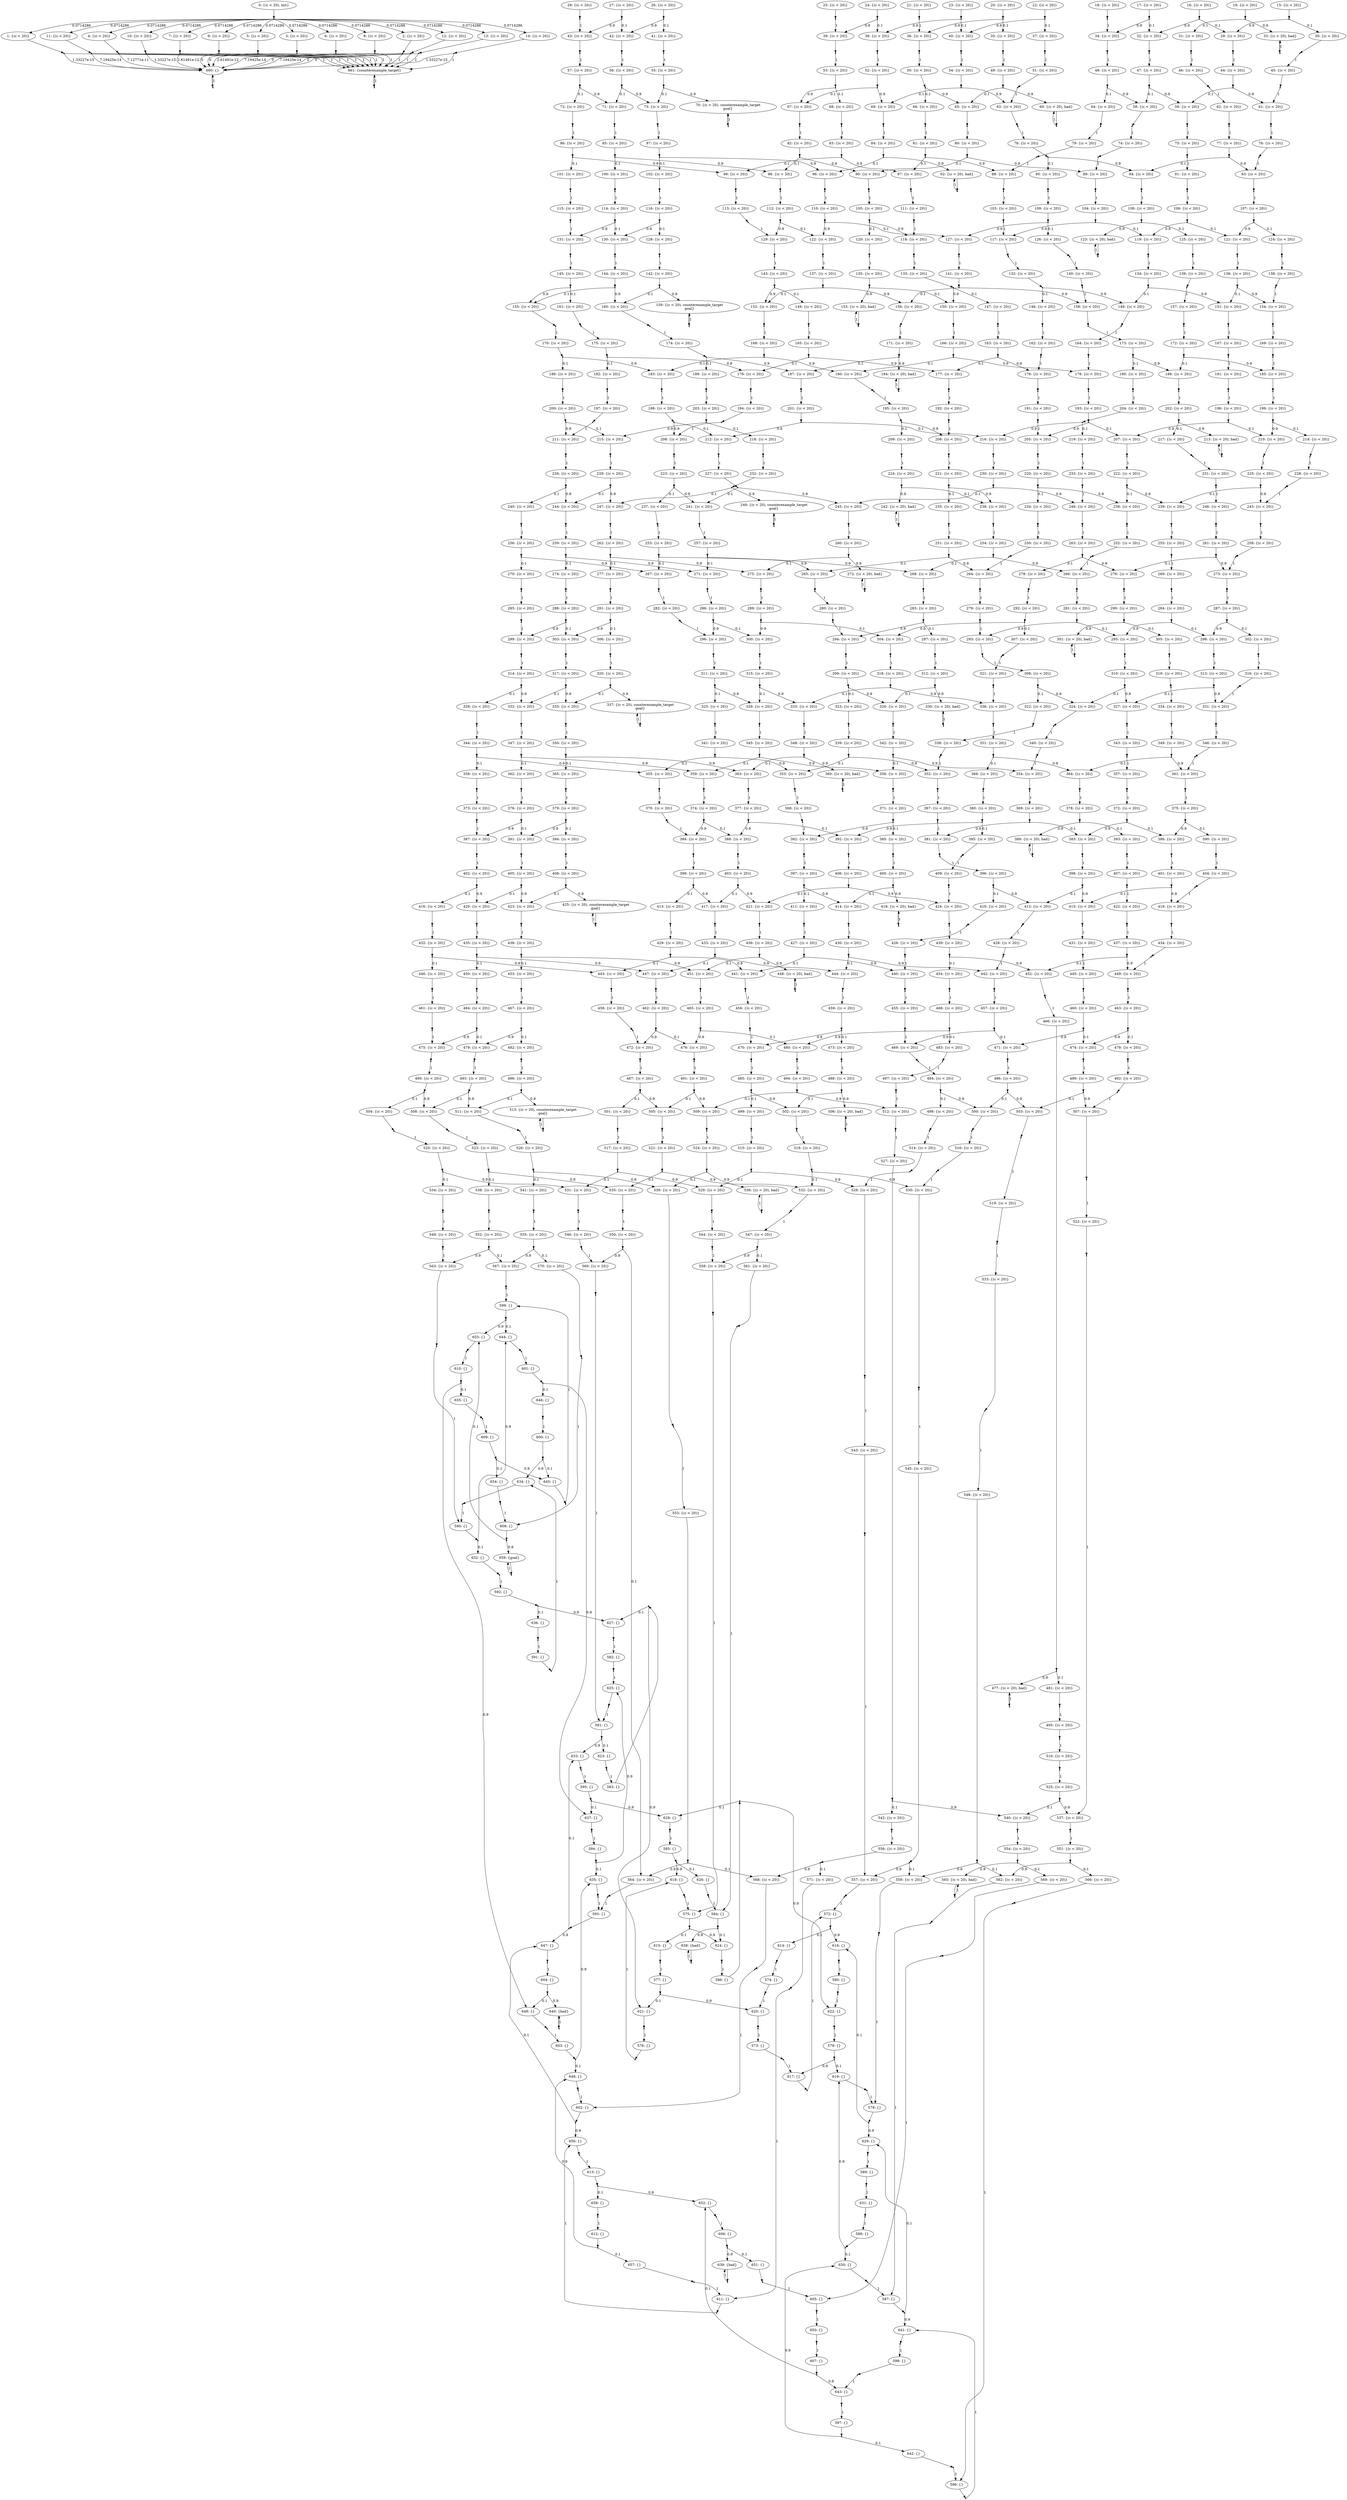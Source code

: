 digraph model {
	0 [ label = "0: {(c < 20), init}" ];
	1 [ label = "1: {(c < 20)}" ];
	2 [ label = "2: {(c < 20)}" ];
	3 [ label = "3: {(c < 20)}" ];
	4 [ label = "4: {(c < 20)}" ];
	5 [ label = "5: {(c < 20)}" ];
	6 [ label = "6: {(c < 20)}" ];
	7 [ label = "7: {(c < 20)}" ];
	8 [ label = "8: {(c < 20)}" ];
	9 [ label = "9: {(c < 20)}" ];
	10 [ label = "10: {(c < 20)}" ];
	11 [ label = "11: {(c < 20)}" ];
	12 [ label = "12: {(c < 20)}" ];
	13 [ label = "13: {(c < 20)}" ];
	14 [ label = "14: {(c < 20)}" ];
	15 [ label = "15: {(c < 20)}" ];
	16 [ label = "16: {(c < 20)}" ];
	17 [ label = "17: {(c < 20)}" ];
	18 [ label = "18: {(c < 20)}" ];
	19 [ label = "19: {(c < 20)}" ];
	20 [ label = "20: {(c < 20)}" ];
	21 [ label = "21: {(c < 20)}" ];
	22 [ label = "22: {(c < 20)}" ];
	23 [ label = "23: {(c < 20)}" ];
	24 [ label = "24: {(c < 20)}" ];
	25 [ label = "25: {(c < 20)}" ];
	26 [ label = "26: {(c < 20)}" ];
	27 [ label = "27: {(c < 20)}" ];
	28 [ label = "28: {(c < 20)}" ];
	29 [ label = "29: {(c < 20)}" ];
	30 [ label = "30: {(c < 20)}" ];
	31 [ label = "31: {(c < 20)}" ];
	32 [ label = "32: {(c < 20)}" ];
	33 [ label = "33: {(c < 20), bad}" ];
	34 [ label = "34: {(c < 20)}" ];
	35 [ label = "35: {(c < 20)}" ];
	36 [ label = "36: {(c < 20)}" ];
	37 [ label = "37: {(c < 20)}" ];
	38 [ label = "38: {(c < 20)}" ];
	39 [ label = "39: {(c < 20)}" ];
	40 [ label = "40: {(c < 20)}" ];
	41 [ label = "41: {(c < 20)}" ];
	42 [ label = "42: {(c < 20)}" ];
	43 [ label = "43: {(c < 20)}" ];
	44 [ label = "44: {(c < 20)}" ];
	45 [ label = "45: {(c < 20)}" ];
	46 [ label = "46: {(c < 20)}" ];
	47 [ label = "47: {(c < 20)}" ];
	48 [ label = "48: {(c < 20)}" ];
	49 [ label = "49: {(c < 20)}" ];
	50 [ label = "50: {(c < 20)}" ];
	51 [ label = "51: {(c < 20)}" ];
	52 [ label = "52: {(c < 20)}" ];
	53 [ label = "53: {(c < 20)}" ];
	54 [ label = "54: {(c < 20)}" ];
	55 [ label = "55: {(c < 20)}" ];
	56 [ label = "56: {(c < 20)}" ];
	57 [ label = "57: {(c < 20)}" ];
	58 [ label = "58: {(c < 20)}" ];
	59 [ label = "59: {(c < 20)}" ];
	60 [ label = "60: {(c < 20), bad}" ];
	61 [ label = "61: {(c < 20)}" ];
	62 [ label = "62: {(c < 20)}" ];
	63 [ label = "63: {(c < 20)}" ];
	64 [ label = "64: {(c < 20)}" ];
	65 [ label = "65: {(c < 20)}" ];
	66 [ label = "66: {(c < 20)}" ];
	67 [ label = "67: {(c < 20)}" ];
	68 [ label = "68: {(c < 20)}" ];
	69 [ label = "69: {(c < 20)}" ];
	70 [ label = "70: {(c < 20), counterexample_target
goal}" ];
	71 [ label = "71: {(c < 20)}" ];
	72 [ label = "72: {(c < 20)}" ];
	73 [ label = "73: {(c < 20)}" ];
	74 [ label = "74: {(c < 20)}" ];
	75 [ label = "75: {(c < 20)}" ];
	76 [ label = "76: {(c < 20)}" ];
	77 [ label = "77: {(c < 20)}" ];
	78 [ label = "78: {(c < 20)}" ];
	79 [ label = "79: {(c < 20)}" ];
	80 [ label = "80: {(c < 20)}" ];
	81 [ label = "81: {(c < 20)}" ];
	82 [ label = "82: {(c < 20)}" ];
	83 [ label = "83: {(c < 20)}" ];
	84 [ label = "84: {(c < 20)}" ];
	85 [ label = "85: {(c < 20)}" ];
	86 [ label = "86: {(c < 20)}" ];
	87 [ label = "87: {(c < 20)}" ];
	88 [ label = "88: {(c < 20)}" ];
	89 [ label = "89: {(c < 20)}" ];
	90 [ label = "90: {(c < 20)}" ];
	91 [ label = "91: {(c < 20)}" ];
	92 [ label = "92: {(c < 20), bad}" ];
	93 [ label = "93: {(c < 20)}" ];
	94 [ label = "94: {(c < 20)}" ];
	95 [ label = "95: {(c < 20)}" ];
	96 [ label = "96: {(c < 20)}" ];
	97 [ label = "97: {(c < 20)}" ];
	98 [ label = "98: {(c < 20)}" ];
	99 [ label = "99: {(c < 20)}" ];
	100 [ label = "100: {(c < 20)}" ];
	101 [ label = "101: {(c < 20)}" ];
	102 [ label = "102: {(c < 20)}" ];
	103 [ label = "103: {(c < 20)}" ];
	104 [ label = "104: {(c < 20)}" ];
	105 [ label = "105: {(c < 20)}" ];
	106 [ label = "106: {(c < 20)}" ];
	107 [ label = "107: {(c < 20)}" ];
	108 [ label = "108: {(c < 20)}" ];
	109 [ label = "109: {(c < 20)}" ];
	110 [ label = "110: {(c < 20)}" ];
	111 [ label = "111: {(c < 20)}" ];
	112 [ label = "112: {(c < 20)}" ];
	113 [ label = "113: {(c < 20)}" ];
	114 [ label = "114: {(c < 20)}" ];
	115 [ label = "115: {(c < 20)}" ];
	116 [ label = "116: {(c < 20)}" ];
	117 [ label = "117: {(c < 20)}" ];
	118 [ label = "118: {(c < 20)}" ];
	119 [ label = "119: {(c < 20)}" ];
	120 [ label = "120: {(c < 20)}" ];
	121 [ label = "121: {(c < 20)}" ];
	122 [ label = "122: {(c < 20)}" ];
	123 [ label = "123: {(c < 20), bad}" ];
	124 [ label = "124: {(c < 20)}" ];
	125 [ label = "125: {(c < 20)}" ];
	126 [ label = "126: {(c < 20)}" ];
	127 [ label = "127: {(c < 20)}" ];
	128 [ label = "128: {(c < 20)}" ];
	129 [ label = "129: {(c < 20)}" ];
	130 [ label = "130: {(c < 20)}" ];
	131 [ label = "131: {(c < 20)}" ];
	132 [ label = "132: {(c < 20)}" ];
	133 [ label = "133: {(c < 20)}" ];
	134 [ label = "134: {(c < 20)}" ];
	135 [ label = "135: {(c < 20)}" ];
	136 [ label = "136: {(c < 20)}" ];
	137 [ label = "137: {(c < 20)}" ];
	138 [ label = "138: {(c < 20)}" ];
	139 [ label = "139: {(c < 20)}" ];
	140 [ label = "140: {(c < 20)}" ];
	141 [ label = "141: {(c < 20)}" ];
	142 [ label = "142: {(c < 20)}" ];
	143 [ label = "143: {(c < 20)}" ];
	144 [ label = "144: {(c < 20)}" ];
	145 [ label = "145: {(c < 20)}" ];
	146 [ label = "146: {(c < 20)}" ];
	147 [ label = "147: {(c < 20)}" ];
	148 [ label = "148: {(c < 20)}" ];
	149 [ label = "149: {(c < 20)}" ];
	150 [ label = "150: {(c < 20)}" ];
	151 [ label = "151: {(c < 20)}" ];
	152 [ label = "152: {(c < 20)}" ];
	153 [ label = "153: {(c < 20), bad}" ];
	154 [ label = "154: {(c < 20)}" ];
	155 [ label = "155: {(c < 20)}" ];
	156 [ label = "156: {(c < 20)}" ];
	157 [ label = "157: {(c < 20)}" ];
	158 [ label = "158: {(c < 20)}" ];
	159 [ label = "159: {(c < 20), counterexample_target
goal}" ];
	160 [ label = "160: {(c < 20)}" ];
	161 [ label = "161: {(c < 20)}" ];
	162 [ label = "162: {(c < 20)}" ];
	163 [ label = "163: {(c < 20)}" ];
	164 [ label = "164: {(c < 20)}" ];
	165 [ label = "165: {(c < 20)}" ];
	166 [ label = "166: {(c < 20)}" ];
	167 [ label = "167: {(c < 20)}" ];
	168 [ label = "168: {(c < 20)}" ];
	169 [ label = "169: {(c < 20)}" ];
	170 [ label = "170: {(c < 20)}" ];
	171 [ label = "171: {(c < 20)}" ];
	172 [ label = "172: {(c < 20)}" ];
	173 [ label = "173: {(c < 20)}" ];
	174 [ label = "174: {(c < 20)}" ];
	175 [ label = "175: {(c < 20)}" ];
	176 [ label = "176: {(c < 20)}" ];
	177 [ label = "177: {(c < 20)}" ];
	178 [ label = "178: {(c < 20)}" ];
	179 [ label = "179: {(c < 20)}" ];
	180 [ label = "180: {(c < 20)}" ];
	181 [ label = "181: {(c < 20)}" ];
	182 [ label = "182: {(c < 20)}" ];
	183 [ label = "183: {(c < 20)}" ];
	184 [ label = "184: {(c < 20), bad}" ];
	185 [ label = "185: {(c < 20)}" ];
	186 [ label = "186: {(c < 20)}" ];
	187 [ label = "187: {(c < 20)}" ];
	188 [ label = "188: {(c < 20)}" ];
	189 [ label = "189: {(c < 20)}" ];
	190 [ label = "190: {(c < 20)}" ];
	191 [ label = "191: {(c < 20)}" ];
	192 [ label = "192: {(c < 20)}" ];
	193 [ label = "193: {(c < 20)}" ];
	194 [ label = "194: {(c < 20)}" ];
	195 [ label = "195: {(c < 20)}" ];
	196 [ label = "196: {(c < 20)}" ];
	197 [ label = "197: {(c < 20)}" ];
	198 [ label = "198: {(c < 20)}" ];
	199 [ label = "199: {(c < 20)}" ];
	200 [ label = "200: {(c < 20)}" ];
	201 [ label = "201: {(c < 20)}" ];
	202 [ label = "202: {(c < 20)}" ];
	203 [ label = "203: {(c < 20)}" ];
	204 [ label = "204: {(c < 20)}" ];
	205 [ label = "205: {(c < 20)}" ];
	206 [ label = "206: {(c < 20)}" ];
	207 [ label = "207: {(c < 20)}" ];
	208 [ label = "208: {(c < 20)}" ];
	209 [ label = "209: {(c < 20)}" ];
	210 [ label = "210: {(c < 20)}" ];
	211 [ label = "211: {(c < 20)}" ];
	212 [ label = "212: {(c < 20)}" ];
	213 [ label = "213: {(c < 20), bad}" ];
	214 [ label = "214: {(c < 20)}" ];
	215 [ label = "215: {(c < 20)}" ];
	216 [ label = "216: {(c < 20)}" ];
	217 [ label = "217: {(c < 20)}" ];
	218 [ label = "218: {(c < 20)}" ];
	219 [ label = "219: {(c < 20)}" ];
	220 [ label = "220: {(c < 20)}" ];
	221 [ label = "221: {(c < 20)}" ];
	222 [ label = "222: {(c < 20)}" ];
	223 [ label = "223: {(c < 20)}" ];
	224 [ label = "224: {(c < 20)}" ];
	225 [ label = "225: {(c < 20)}" ];
	226 [ label = "226: {(c < 20)}" ];
	227 [ label = "227: {(c < 20)}" ];
	228 [ label = "228: {(c < 20)}" ];
	229 [ label = "229: {(c < 20)}" ];
	230 [ label = "230: {(c < 20)}" ];
	231 [ label = "231: {(c < 20)}" ];
	232 [ label = "232: {(c < 20)}" ];
	233 [ label = "233: {(c < 20)}" ];
	234 [ label = "234: {(c < 20)}" ];
	235 [ label = "235: {(c < 20)}" ];
	236 [ label = "236: {(c < 20)}" ];
	237 [ label = "237: {(c < 20)}" ];
	238 [ label = "238: {(c < 20)}" ];
	239 [ label = "239: {(c < 20)}" ];
	240 [ label = "240: {(c < 20)}" ];
	241 [ label = "241: {(c < 20)}" ];
	242 [ label = "242: {(c < 20), bad}" ];
	243 [ label = "243: {(c < 20)}" ];
	244 [ label = "244: {(c < 20)}" ];
	245 [ label = "245: {(c < 20)}" ];
	246 [ label = "246: {(c < 20)}" ];
	247 [ label = "247: {(c < 20)}" ];
	248 [ label = "248: {(c < 20)}" ];
	249 [ label = "249: {(c < 20), counterexample_target
goal}" ];
	250 [ label = "250: {(c < 20)}" ];
	251 [ label = "251: {(c < 20)}" ];
	252 [ label = "252: {(c < 20)}" ];
	253 [ label = "253: {(c < 20)}" ];
	254 [ label = "254: {(c < 20)}" ];
	255 [ label = "255: {(c < 20)}" ];
	256 [ label = "256: {(c < 20)}" ];
	257 [ label = "257: {(c < 20)}" ];
	258 [ label = "258: {(c < 20)}" ];
	259 [ label = "259: {(c < 20)}" ];
	260 [ label = "260: {(c < 20)}" ];
	261 [ label = "261: {(c < 20)}" ];
	262 [ label = "262: {(c < 20)}" ];
	263 [ label = "263: {(c < 20)}" ];
	264 [ label = "264: {(c < 20)}" ];
	265 [ label = "265: {(c < 20)}" ];
	266 [ label = "266: {(c < 20)}" ];
	267 [ label = "267: {(c < 20)}" ];
	268 [ label = "268: {(c < 20)}" ];
	269 [ label = "269: {(c < 20)}" ];
	270 [ label = "270: {(c < 20)}" ];
	271 [ label = "271: {(c < 20)}" ];
	272 [ label = "272: {(c < 20), bad}" ];
	273 [ label = "273: {(c < 20)}" ];
	274 [ label = "274: {(c < 20)}" ];
	275 [ label = "275: {(c < 20)}" ];
	276 [ label = "276: {(c < 20)}" ];
	277 [ label = "277: {(c < 20)}" ];
	278 [ label = "278: {(c < 20)}" ];
	279 [ label = "279: {(c < 20)}" ];
	280 [ label = "280: {(c < 20)}" ];
	281 [ label = "281: {(c < 20)}" ];
	282 [ label = "282: {(c < 20)}" ];
	283 [ label = "283: {(c < 20)}" ];
	284 [ label = "284: {(c < 20)}" ];
	285 [ label = "285: {(c < 20)}" ];
	286 [ label = "286: {(c < 20)}" ];
	287 [ label = "287: {(c < 20)}" ];
	288 [ label = "288: {(c < 20)}" ];
	289 [ label = "289: {(c < 20)}" ];
	290 [ label = "290: {(c < 20)}" ];
	291 [ label = "291: {(c < 20)}" ];
	292 [ label = "292: {(c < 20)}" ];
	293 [ label = "293: {(c < 20)}" ];
	294 [ label = "294: {(c < 20)}" ];
	295 [ label = "295: {(c < 20)}" ];
	296 [ label = "296: {(c < 20)}" ];
	297 [ label = "297: {(c < 20)}" ];
	298 [ label = "298: {(c < 20)}" ];
	299 [ label = "299: {(c < 20)}" ];
	300 [ label = "300: {(c < 20)}" ];
	301 [ label = "301: {(c < 20), bad}" ];
	302 [ label = "302: {(c < 20)}" ];
	303 [ label = "303: {(c < 20)}" ];
	304 [ label = "304: {(c < 20)}" ];
	305 [ label = "305: {(c < 20)}" ];
	306 [ label = "306: {(c < 20)}" ];
	307 [ label = "307: {(c < 20)}" ];
	308 [ label = "308: {(c < 20)}" ];
	309 [ label = "309: {(c < 20)}" ];
	310 [ label = "310: {(c < 20)}" ];
	311 [ label = "311: {(c < 20)}" ];
	312 [ label = "312: {(c < 20)}" ];
	313 [ label = "313: {(c < 20)}" ];
	314 [ label = "314: {(c < 20)}" ];
	315 [ label = "315: {(c < 20)}" ];
	316 [ label = "316: {(c < 20)}" ];
	317 [ label = "317: {(c < 20)}" ];
	318 [ label = "318: {(c < 20)}" ];
	319 [ label = "319: {(c < 20)}" ];
	320 [ label = "320: {(c < 20)}" ];
	321 [ label = "321: {(c < 20)}" ];
	322 [ label = "322: {(c < 20)}" ];
	323 [ label = "323: {(c < 20)}" ];
	324 [ label = "324: {(c < 20)}" ];
	325 [ label = "325: {(c < 20)}" ];
	326 [ label = "326: {(c < 20)}" ];
	327 [ label = "327: {(c < 20)}" ];
	328 [ label = "328: {(c < 20)}" ];
	329 [ label = "329: {(c < 20)}" ];
	330 [ label = "330: {(c < 20), bad}" ];
	331 [ label = "331: {(c < 20)}" ];
	332 [ label = "332: {(c < 20)}" ];
	333 [ label = "333: {(c < 20)}" ];
	334 [ label = "334: {(c < 20)}" ];
	335 [ label = "335: {(c < 20)}" ];
	336 [ label = "336: {(c < 20)}" ];
	337 [ label = "337: {(c < 20), counterexample_target
goal}" ];
	338 [ label = "338: {(c < 20)}" ];
	339 [ label = "339: {(c < 20)}" ];
	340 [ label = "340: {(c < 20)}" ];
	341 [ label = "341: {(c < 20)}" ];
	342 [ label = "342: {(c < 20)}" ];
	343 [ label = "343: {(c < 20)}" ];
	344 [ label = "344: {(c < 20)}" ];
	345 [ label = "345: {(c < 20)}" ];
	346 [ label = "346: {(c < 20)}" ];
	347 [ label = "347: {(c < 20)}" ];
	348 [ label = "348: {(c < 20)}" ];
	349 [ label = "349: {(c < 20)}" ];
	350 [ label = "350: {(c < 20)}" ];
	351 [ label = "351: {(c < 20)}" ];
	352 [ label = "352: {(c < 20)}" ];
	353 [ label = "353: {(c < 20)}" ];
	354 [ label = "354: {(c < 20)}" ];
	355 [ label = "355: {(c < 20)}" ];
	356 [ label = "356: {(c < 20)}" ];
	357 [ label = "357: {(c < 20)}" ];
	358 [ label = "358: {(c < 20)}" ];
	359 [ label = "359: {(c < 20)}" ];
	360 [ label = "360: {(c < 20), bad}" ];
	361 [ label = "361: {(c < 20)}" ];
	362 [ label = "362: {(c < 20)}" ];
	363 [ label = "363: {(c < 20)}" ];
	364 [ label = "364: {(c < 20)}" ];
	365 [ label = "365: {(c < 20)}" ];
	366 [ label = "366: {(c < 20)}" ];
	367 [ label = "367: {(c < 20)}" ];
	368 [ label = "368: {(c < 20)}" ];
	369 [ label = "369: {(c < 20)}" ];
	370 [ label = "370: {(c < 20)}" ];
	371 [ label = "371: {(c < 20)}" ];
	372 [ label = "372: {(c < 20)}" ];
	373 [ label = "373: {(c < 20)}" ];
	374 [ label = "374: {(c < 20)}" ];
	375 [ label = "375: {(c < 20)}" ];
	376 [ label = "376: {(c < 20)}" ];
	377 [ label = "377: {(c < 20)}" ];
	378 [ label = "378: {(c < 20)}" ];
	379 [ label = "379: {(c < 20)}" ];
	380 [ label = "380: {(c < 20)}" ];
	381 [ label = "381: {(c < 20)}" ];
	382 [ label = "382: {(c < 20)}" ];
	383 [ label = "383: {(c < 20)}" ];
	384 [ label = "384: {(c < 20)}" ];
	385 [ label = "385: {(c < 20)}" ];
	386 [ label = "386: {(c < 20)}" ];
	387 [ label = "387: {(c < 20)}" ];
	388 [ label = "388: {(c < 20)}" ];
	389 [ label = "389: {(c < 20), bad}" ];
	390 [ label = "390: {(c < 20)}" ];
	391 [ label = "391: {(c < 20)}" ];
	392 [ label = "392: {(c < 20)}" ];
	393 [ label = "393: {(c < 20)}" ];
	394 [ label = "394: {(c < 20)}" ];
	395 [ label = "395: {(c < 20)}" ];
	396 [ label = "396: {(c < 20)}" ];
	397 [ label = "397: {(c < 20)}" ];
	398 [ label = "398: {(c < 20)}" ];
	399 [ label = "399: {(c < 20)}" ];
	400 [ label = "400: {(c < 20)}" ];
	401 [ label = "401: {(c < 20)}" ];
	402 [ label = "402: {(c < 20)}" ];
	403 [ label = "403: {(c < 20)}" ];
	404 [ label = "404: {(c < 20)}" ];
	405 [ label = "405: {(c < 20)}" ];
	406 [ label = "406: {(c < 20)}" ];
	407 [ label = "407: {(c < 20)}" ];
	408 [ label = "408: {(c < 20)}" ];
	409 [ label = "409: {(c < 20)}" ];
	410 [ label = "410: {(c < 20)}" ];
	411 [ label = "411: {(c < 20)}" ];
	412 [ label = "412: {(c < 20)}" ];
	413 [ label = "413: {(c < 20)}" ];
	414 [ label = "414: {(c < 20)}" ];
	415 [ label = "415: {(c < 20)}" ];
	416 [ label = "416: {(c < 20)}" ];
	417 [ label = "417: {(c < 20)}" ];
	418 [ label = "418: {(c < 20), bad}" ];
	419 [ label = "419: {(c < 20)}" ];
	420 [ label = "420: {(c < 20)}" ];
	421 [ label = "421: {(c < 20)}" ];
	422 [ label = "422: {(c < 20)}" ];
	423 [ label = "423: {(c < 20)}" ];
	424 [ label = "424: {(c < 20)}" ];
	425 [ label = "425: {(c < 20), counterexample_target
goal}" ];
	426 [ label = "426: {(c < 20)}" ];
	427 [ label = "427: {(c < 20)}" ];
	428 [ label = "428: {(c < 20)}" ];
	429 [ label = "429: {(c < 20)}" ];
	430 [ label = "430: {(c < 20)}" ];
	431 [ label = "431: {(c < 20)}" ];
	432 [ label = "432: {(c < 20)}" ];
	433 [ label = "433: {(c < 20)}" ];
	434 [ label = "434: {(c < 20)}" ];
	435 [ label = "435: {(c < 20)}" ];
	436 [ label = "436: {(c < 20)}" ];
	437 [ label = "437: {(c < 20)}" ];
	438 [ label = "438: {(c < 20)}" ];
	439 [ label = "439: {(c < 20)}" ];
	440 [ label = "440: {(c < 20)}" ];
	441 [ label = "441: {(c < 20)}" ];
	442 [ label = "442: {(c < 20)}" ];
	443 [ label = "443: {(c < 20)}" ];
	444 [ label = "444: {(c < 20)}" ];
	445 [ label = "445: {(c < 20)}" ];
	446 [ label = "446: {(c < 20)}" ];
	447 [ label = "447: {(c < 20)}" ];
	448 [ label = "448: {(c < 20), bad}" ];
	449 [ label = "449: {(c < 20)}" ];
	450 [ label = "450: {(c < 20)}" ];
	451 [ label = "451: {(c < 20)}" ];
	452 [ label = "452: {(c < 20)}" ];
	453 [ label = "453: {(c < 20)}" ];
	454 [ label = "454: {(c < 20)}" ];
	455 [ label = "455: {(c < 20)}" ];
	456 [ label = "456: {(c < 20)}" ];
	457 [ label = "457: {(c < 20)}" ];
	458 [ label = "458: {(c < 20)}" ];
	459 [ label = "459: {(c < 20)}" ];
	460 [ label = "460: {(c < 20)}" ];
	461 [ label = "461: {(c < 20)}" ];
	462 [ label = "462: {(c < 20)}" ];
	463 [ label = "463: {(c < 20)}" ];
	464 [ label = "464: {(c < 20)}" ];
	465 [ label = "465: {(c < 20)}" ];
	466 [ label = "466: {(c < 20)}" ];
	467 [ label = "467: {(c < 20)}" ];
	468 [ label = "468: {(c < 20)}" ];
	469 [ label = "469: {(c < 20)}" ];
	470 [ label = "470: {(c < 20)}" ];
	471 [ label = "471: {(c < 20)}" ];
	472 [ label = "472: {(c < 20)}" ];
	473 [ label = "473: {(c < 20)}" ];
	474 [ label = "474: {(c < 20)}" ];
	475 [ label = "475: {(c < 20)}" ];
	476 [ label = "476: {(c < 20)}" ];
	477 [ label = "477: {(c < 20), bad}" ];
	478 [ label = "478: {(c < 20)}" ];
	479 [ label = "479: {(c < 20)}" ];
	480 [ label = "480: {(c < 20)}" ];
	481 [ label = "481: {(c < 20)}" ];
	482 [ label = "482: {(c < 20)}" ];
	483 [ label = "483: {(c < 20)}" ];
	484 [ label = "484: {(c < 20)}" ];
	485 [ label = "485: {(c < 20)}" ];
	486 [ label = "486: {(c < 20)}" ];
	487 [ label = "487: {(c < 20)}" ];
	488 [ label = "488: {(c < 20)}" ];
	489 [ label = "489: {(c < 20)}" ];
	490 [ label = "490: {(c < 20)}" ];
	491 [ label = "491: {(c < 20)}" ];
	492 [ label = "492: {(c < 20)}" ];
	493 [ label = "493: {(c < 20)}" ];
	494 [ label = "494: {(c < 20)}" ];
	495 [ label = "495: {(c < 20)}" ];
	496 [ label = "496: {(c < 20)}" ];
	497 [ label = "497: {(c < 20)}" ];
	498 [ label = "498: {(c < 20)}" ];
	499 [ label = "499: {(c < 20)}" ];
	500 [ label = "500: {(c < 20)}" ];
	501 [ label = "501: {(c < 20)}" ];
	502 [ label = "502: {(c < 20)}" ];
	503 [ label = "503: {(c < 20)}" ];
	504 [ label = "504: {(c < 20)}" ];
	505 [ label = "505: {(c < 20)}" ];
	506 [ label = "506: {(c < 20), bad}" ];
	507 [ label = "507: {(c < 20)}" ];
	508 [ label = "508: {(c < 20)}" ];
	509 [ label = "509: {(c < 20)}" ];
	510 [ label = "510: {(c < 20)}" ];
	511 [ label = "511: {(c < 20)}" ];
	512 [ label = "512: {(c < 20)}" ];
	513 [ label = "513: {(c < 20), counterexample_target
goal}" ];
	514 [ label = "514: {(c < 20)}" ];
	515 [ label = "515: {(c < 20)}" ];
	516 [ label = "516: {(c < 20)}" ];
	517 [ label = "517: {(c < 20)}" ];
	518 [ label = "518: {(c < 20)}" ];
	519 [ label = "519: {(c < 20)}" ];
	520 [ label = "520: {(c < 20)}" ];
	521 [ label = "521: {(c < 20)}" ];
	522 [ label = "522: {(c < 20)}" ];
	523 [ label = "523: {(c < 20)}" ];
	524 [ label = "524: {(c < 20)}" ];
	525 [ label = "525: {(c < 20)}" ];
	526 [ label = "526: {(c < 20)}" ];
	527 [ label = "527: {(c < 20)}" ];
	528 [ label = "528: {(c < 20)}" ];
	529 [ label = "529: {(c < 20)}" ];
	530 [ label = "530: {(c < 20)}" ];
	531 [ label = "531: {(c < 20)}" ];
	532 [ label = "532: {(c < 20)}" ];
	533 [ label = "533: {(c < 20)}" ];
	534 [ label = "534: {(c < 20)}" ];
	535 [ label = "535: {(c < 20)}" ];
	536 [ label = "536: {(c < 20), bad}" ];
	537 [ label = "537: {(c < 20)}" ];
	538 [ label = "538: {(c < 20)}" ];
	539 [ label = "539: {(c < 20)}" ];
	540 [ label = "540: {(c < 20)}" ];
	541 [ label = "541: {(c < 20)}" ];
	542 [ label = "542: {(c < 20)}" ];
	543 [ label = "543: {(c < 20)}" ];
	544 [ label = "544: {(c < 20)}" ];
	545 [ label = "545: {(c < 20)}" ];
	546 [ label = "546: {(c < 20)}" ];
	547 [ label = "547: {(c < 20)}" ];
	548 [ label = "548: {(c < 20)}" ];
	549 [ label = "549: {(c < 20)}" ];
	550 [ label = "550: {(c < 20)}" ];
	551 [ label = "551: {(c < 20)}" ];
	552 [ label = "552: {(c < 20)}" ];
	553 [ label = "553: {(c < 20)}" ];
	554 [ label = "554: {(c < 20)}" ];
	555 [ label = "555: {(c < 20)}" ];
	556 [ label = "556: {(c < 20)}" ];
	557 [ label = "557: {(c < 20)}" ];
	558 [ label = "558: {(c < 20)}" ];
	559 [ label = "559: {(c < 20)}" ];
	560 [ label = "560: {(c < 20)}" ];
	561 [ label = "561: {(c < 20)}" ];
	562 [ label = "562: {(c < 20)}" ];
	563 [ label = "563: {(c < 20)}" ];
	564 [ label = "564: {(c < 20)}" ];
	565 [ label = "565: {(c < 20), bad}" ];
	566 [ label = "566: {(c < 20)}" ];
	567 [ label = "567: {(c < 20)}" ];
	568 [ label = "568: {(c < 20)}" ];
	569 [ label = "569: {(c < 20)}" ];
	570 [ label = "570: {(c < 20)}" ];
	571 [ label = "571: {(c < 20)}" ];
	572 [ label = "572: {}" ];
	573 [ label = "573: {}" ];
	574 [ label = "574: {}" ];
	575 [ label = "575: {}" ];
	576 [ label = "576: {}" ];
	577 [ label = "577: {}" ];
	578 [ label = "578: {}" ];
	579 [ label = "579: {}" ];
	580 [ label = "580: {}" ];
	581 [ label = "581: {}" ];
	582 [ label = "582: {}" ];
	583 [ label = "583: {}" ];
	584 [ label = "584: {}" ];
	585 [ label = "585: {}" ];
	586 [ label = "586: {}" ];
	587 [ label = "587: {}" ];
	588 [ label = "588: {}" ];
	589 [ label = "589: {}" ];
	590 [ label = "590: {}" ];
	591 [ label = "591: {}" ];
	592 [ label = "592: {}" ];
	593 [ label = "593: {}" ];
	594 [ label = "594: {}" ];
	595 [ label = "595: {}" ];
	596 [ label = "596: {}" ];
	597 [ label = "597: {}" ];
	598 [ label = "598: {}" ];
	599 [ label = "599: {}" ];
	600 [ label = "600: {}" ];
	601 [ label = "601: {}" ];
	602 [ label = "602: {}" ];
	603 [ label = "603: {}" ];
	604 [ label = "604: {}" ];
	605 [ label = "605: {}" ];
	606 [ label = "606: {}" ];
	607 [ label = "607: {}" ];
	608 [ label = "608: {}" ];
	609 [ label = "609: {}" ];
	610 [ label = "610: {}" ];
	611 [ label = "611: {}" ];
	612 [ label = "612: {}" ];
	613 [ label = "613: {}" ];
	614 [ label = "614: {}" ];
	615 [ label = "615: {}" ];
	616 [ label = "616: {}" ];
	617 [ label = "617: {}" ];
	618 [ label = "618: {}" ];
	619 [ label = "619: {}" ];
	620 [ label = "620: {}" ];
	621 [ label = "621: {}" ];
	622 [ label = "622: {}" ];
	623 [ label = "623: {}" ];
	624 [ label = "624: {}" ];
	625 [ label = "625: {}" ];
	626 [ label = "626: {}" ];
	627 [ label = "627: {}" ];
	628 [ label = "628: {}" ];
	629 [ label = "629: {}" ];
	630 [ label = "630: {}" ];
	631 [ label = "631: {}" ];
	632 [ label = "632: {}" ];
	633 [ label = "633: {}" ];
	634 [ label = "634: {}" ];
	635 [ label = "635: {}" ];
	636 [ label = "636: {}" ];
	637 [ label = "637: {}" ];
	638 [ label = "638: {bad}" ];
	639 [ label = "639: {bad}" ];
	640 [ label = "640: {bad}" ];
	641 [ label = "641: {}" ];
	642 [ label = "642: {}" ];
	643 [ label = "643: {}" ];
	644 [ label = "644: {}" ];
	645 [ label = "645: {}" ];
	646 [ label = "646: {}" ];
	647 [ label = "647: {}" ];
	648 [ label = "648: {}" ];
	649 [ label = "649: {}" ];
	650 [ label = "650: {}" ];
	651 [ label = "651: {}" ];
	652 [ label = "652: {}" ];
	653 [ label = "653: {}" ];
	654 [ label = "654: {}" ];
	655 [ label = "655: {}" ];
	656 [ label = "656: {}" ];
	657 [ label = "657: {}" ];
	658 [ label = "658: {}" ];
	659 [ label = "659: {goal}" ];
	660 [ label = "660: {}" ];
	661 [ label = "661: {counterexample_target}" ];
	"0c0" [shape = "point"];
	0 -> "0c0";
	"0c0" -> 1 [ label= "0.0714286" ];
	"0c0" -> 2 [ label= "0.0714286" ];
	"0c0" -> 3 [ label= "0.0714286" ];
	"0c0" -> 4 [ label= "0.0714286" ];
	"0c0" -> 5 [ label= "0.0714286" ];
	"0c0" -> 6 [ label= "0.0714286" ];
	"0c0" -> 7 [ label= "0.0714286" ];
	"0c0" -> 8 [ label= "0.0714286" ];
	"0c0" -> 9 [ label= "0.0714286" ];
	"0c0" -> 10 [ label= "0.0714286" ];
	"0c0" -> 11 [ label= "0.0714286" ];
	"0c0" -> 12 [ label= "0.0714286" ];
	"0c0" -> 13 [ label= "0.0714286" ];
	"0c0" -> 14 [ label= "0.0714286" ];
	"1c0" [shape = "point"];
	1 -> "1c0";
	"1c0" -> 660 [ label= "1.33227e-15" ];
	"1c0" -> 661 [ label= "1" ];
	"2c0" [shape = "point"];
	2 -> "2c0";
	"2c0" -> 660 [ label= "7.19425e-14" ];
	"2c0" -> 661 [ label= "1" ];
	"3c0" [shape = "point"];
	3 -> "3c0";
	"3c0" -> 660 [ label= "2.61491e-12" ];
	"3c0" -> 661 [ label= "1" ];
	"4c0" [shape = "point"];
	4 -> "4c0";
	"4c0" -> 660 [ label= "7.12771e-11" ];
	"4c0" -> 661 [ label= "1" ];
	"5c0" [shape = "point"];
	5 -> "5c0";
	"5c0" -> 660 [ label= "0" ];
	"5c0" -> 661 [ label= "1" ];
	"6c0" [shape = "point"];
	6 -> "6c0";
	"6c0" -> 660 [ label= "7.19425e-14" ];
	"6c0" -> 661 [ label= "1" ];
	"7c0" [shape = "point"];
	7 -> "7c0";
	"7c0" -> 660 [ label= "2.61491e-12" ];
	"7c0" -> 661 [ label= "1" ];
	"8c0" [shape = "point"];
	8 -> "8c0";
	"8c0" -> 660 [ label= "0" ];
	"8c0" -> 661 [ label= "1" ];
	"9c0" [shape = "point"];
	9 -> "9c0";
	"9c0" -> 660 [ label= "0" ];
	"9c0" -> 661 [ label= "1" ];
	"10c0" [shape = "point"];
	10 -> "10c0";
	"10c0" -> 660 [ label= "1.33227e-15" ];
	"10c0" -> 661 [ label= "1" ];
	"11c0" [shape = "point"];
	11 -> "11c0";
	"11c0" -> 660 [ label= "7.19425e-14" ];
	"11c0" -> 661 [ label= "1" ];
	"12c0" [shape = "point"];
	12 -> "12c0";
	"12c0" -> 660 [ label= "0" ];
	"12c0" -> 661 [ label= "1" ];
	"13c0" [shape = "point"];
	13 -> "13c0";
	"13c0" -> 660 [ label= "0" ];
	"13c0" -> 661 [ label= "1" ];
	"14c0" [shape = "point"];
	14 -> "14c0";
	"14c0" -> 660 [ label= "1.33227e-15" ];
	"14c0" -> 661 [ label= "1" ];
	"15c0" [shape = "point"];
	15 -> "15c0";
	"15c0" -> 29 [ label= "0.9" ];
	"15c0" -> 30 [ label= "0.1" ];
	"16c0" [shape = "point"];
	16 -> "16c0";
	"16c0" -> 29 [ label= "0.1" ];
	"16c0" -> 32 [ label= "0.9" ];
	"17c0" [shape = "point"];
	17 -> "17c0";
	"17c0" -> 32 [ label= "0.1" ];
	"17c0" -> 34 [ label= "0.9" ];
	"18c0" [shape = "point"];
	18 -> "18c0";
	"18c0" -> 34 [ label= "1" ];
	"19c0" [shape = "point"];
	19 -> "19c0";
	"19c0" -> 31 [ label= "0.1" ];
	"19c0" -> 33 [ label= "0.9" ];
	"20c0" [shape = "point"];
	20 -> "20c0";
	"20c0" -> 35 [ label= "0.1" ];
	"20c0" -> 36 [ label= "0.9" ];
	"21c0" [shape = "point"];
	21 -> "21c0";
	"21c0" -> 36 [ label= "1" ];
	"22c0" [shape = "point"];
	22 -> "22c0";
	"22c0" -> 37 [ label= "0.1" ];
	"22c0" -> 40 [ label= "0.9" ];
	"23c0" [shape = "point"];
	23 -> "23c0";
	"23c0" -> 38 [ label= "0.9" ];
	"23c0" -> 40 [ label= "0.1" ];
	"24c0" [shape = "point"];
	24 -> "24c0";
	"24c0" -> 38 [ label= "0.1" ];
	"24c0" -> 39 [ label= "0.9" ];
	"25c0" [shape = "point"];
	25 -> "25c0";
	"25c0" -> 39 [ label= "1" ];
	"26c0" [shape = "point"];
	26 -> "26c0";
	"26c0" -> 41 [ label= "0.1" ];
	"26c0" -> 42 [ label= "0.9" ];
	"27c0" [shape = "point"];
	27 -> "27c0";
	"27c0" -> 42 [ label= "0.1" ];
	"27c0" -> 43 [ label= "0.9" ];
	"28c0" [shape = "point"];
	28 -> "28c0";
	"28c0" -> 43 [ label= "1" ];
	"29c0" [shape = "point"];
	29 -> "29c0";
	"29c0" -> 44 [ label= "1" ];
	"30c0" [shape = "point"];
	30 -> "30c0";
	"30c0" -> 45 [ label= "1" ];
	"31c0" [shape = "point"];
	31 -> "31c0";
	"31c0" -> 46 [ label= "1" ];
	"32c0" [shape = "point"];
	32 -> "32c0";
	"32c0" -> 47 [ label= "1" ];
	"33c0" [shape = "point"];
	33 -> "33c0";
	"33c0" -> 33 [ label= "1" ];
	"34c0" [shape = "point"];
	34 -> "34c0";
	"34c0" -> 48 [ label= "1" ];
	"35c0" [shape = "point"];
	35 -> "35c0";
	"35c0" -> 49 [ label= "1" ];
	"36c0" [shape = "point"];
	36 -> "36c0";
	"36c0" -> 50 [ label= "1" ];
	"37c0" [shape = "point"];
	37 -> "37c0";
	"37c0" -> 51 [ label= "1" ];
	"38c0" [shape = "point"];
	38 -> "38c0";
	"38c0" -> 52 [ label= "1" ];
	"39c0" [shape = "point"];
	39 -> "39c0";
	"39c0" -> 53 [ label= "1" ];
	"40c0" [shape = "point"];
	40 -> "40c0";
	"40c0" -> 54 [ label= "1" ];
	"41c0" [shape = "point"];
	41 -> "41c0";
	"41c0" -> 55 [ label= "1" ];
	"42c0" [shape = "point"];
	42 -> "42c0";
	"42c0" -> 56 [ label= "1" ];
	"43c0" [shape = "point"];
	43 -> "43c0";
	"43c0" -> 57 [ label= "1" ];
	"44c0" [shape = "point"];
	44 -> "44c0";
	"44c0" -> 59 [ label= "0.1" ];
	"44c0" -> 61 [ label= "0.9" ];
	"45c0" [shape = "point"];
	45 -> "45c0";
	"45c0" -> 61 [ label= "1" ];
	"46c0" [shape = "point"];
	46 -> "46c0";
	"46c0" -> 62 [ label= "1" ];
	"47c0" [shape = "point"];
	47 -> "47c0";
	"47c0" -> 58 [ label= "0.1" ];
	"47c0" -> 59 [ label= "0.9" ];
	"48c0" [shape = "point"];
	48 -> "48c0";
	"48c0" -> 58 [ label= "0.9" ];
	"48c0" -> 64 [ label= "0.1" ];
	"49c0" [shape = "point"];
	49 -> "49c0";
	"49c0" -> 60 [ label= "0.9" ];
	"49c0" -> 65 [ label= "0.1" ];
	"50c0" [shape = "point"];
	50 -> "50c0";
	"50c0" -> 65 [ label= "0.9" ];
	"50c0" -> 66 [ label= "0.1" ];
	"51c0" [shape = "point"];
	51 -> "51c0";
	"51c0" -> 63 [ label= "1" ];
	"52c0" [shape = "point"];
	52 -> "52c0";
	"52c0" -> 67 [ label= "0.1" ];
	"52c0" -> 69 [ label= "0.9" ];
	"53c0" [shape = "point"];
	53 -> "53c0";
	"53c0" -> 67 [ label= "0.9" ];
	"53c0" -> 68 [ label= "0.1" ];
	"54c0" [shape = "point"];
	54 -> "54c0";
	"54c0" -> 63 [ label= "0.9" ];
	"54c0" -> 69 [ label= "0.1" ];
	"55c0" [shape = "point"];
	55 -> "55c0";
	"55c0" -> 70 [ label= "0.9" ];
	"55c0" -> 73 [ label= "0.1" ];
	"56c0" [shape = "point"];
	56 -> "56c0";
	"56c0" -> 71 [ label= "0.1" ];
	"56c0" -> 73 [ label= "0.9" ];
	"57c0" [shape = "point"];
	57 -> "57c0";
	"57c0" -> 71 [ label= "0.9" ];
	"57c0" -> 72 [ label= "0.1" ];
	"58c0" [shape = "point"];
	58 -> "58c0";
	"58c0" -> 74 [ label= "1" ];
	"59c0" [shape = "point"];
	59 -> "59c0";
	"59c0" -> 75 [ label= "1" ];
	"60c0" [shape = "point"];
	60 -> "60c0";
	"60c0" -> 60 [ label= "1" ];
	"61c0" [shape = "point"];
	61 -> "61c0";
	"61c0" -> 76 [ label= "1" ];
	"62c0" [shape = "point"];
	62 -> "62c0";
	"62c0" -> 77 [ label= "1" ];
	"63c0" [shape = "point"];
	63 -> "63c0";
	"63c0" -> 78 [ label= "1" ];
	"64c0" [shape = "point"];
	64 -> "64c0";
	"64c0" -> 79 [ label= "1" ];
	"65c0" [shape = "point"];
	65 -> "65c0";
	"65c0" -> 80 [ label= "1" ];
	"66c0" [shape = "point"];
	66 -> "66c0";
	"66c0" -> 81 [ label= "1" ];
	"67c0" [shape = "point"];
	67 -> "67c0";
	"67c0" -> 82 [ label= "1" ];
	"68c0" [shape = "point"];
	68 -> "68c0";
	"68c0" -> 83 [ label= "1" ];
	"69c0" [shape = "point"];
	69 -> "69c0";
	"69c0" -> 84 [ label= "1" ];
	"70c0" [shape = "point"];
	70 -> "70c0";
	"70c0" -> 70 [ label= "1" ];
	"71c0" [shape = "point"];
	71 -> "71c0";
	"71c0" -> 85 [ label= "1" ];
	"72c0" [shape = "point"];
	72 -> "72c0";
	"72c0" -> 86 [ label= "1" ];
	"73c0" [shape = "point"];
	73 -> "73c0";
	"73c0" -> 87 [ label= "1" ];
	"74c0" [shape = "point"];
	74 -> "74c0";
	"74c0" -> 89 [ label= "1" ];
	"75c0" [shape = "point"];
	75 -> "75c0";
	"75c0" -> 91 [ label= "1" ];
	"76c0" [shape = "point"];
	76 -> "76c0";
	"76c0" -> 93 [ label= "1" ];
	"77c0" [shape = "point"];
	77 -> "77c0";
	"77c0" -> 93 [ label= "0.9" ];
	"77c0" -> 94 [ label= "0.1" ];
	"78c0" [shape = "point"];
	78 -> "78c0";
	"78c0" -> 94 [ label= "0.9" ];
	"78c0" -> 95 [ label= "0.1" ];
	"79c0" [shape = "point"];
	79 -> "79c0";
	"79c0" -> 88 [ label= "1" ];
	"80c0" [shape = "point"];
	80 -> "80c0";
	"80c0" -> 89 [ label= "0.9" ];
	"80c0" -> 90 [ label= "0.1" ];
	"81c0" [shape = "point"];
	81 -> "81c0";
	"81c0" -> 88 [ label= "0.9" ];
	"81c0" -> 97 [ label= "0.1" ];
	"82c0" [shape = "point"];
	82 -> "82c0";
	"82c0" -> 90 [ label= "0.9" ];
	"82c0" -> 98 [ label= "0.1" ];
	"83c0" [shape = "point"];
	83 -> "83c0";
	"83c0" -> 97 [ label= "0.9" ];
	"83c0" -> 99 [ label= "0.1" ];
	"84c0" [shape = "point"];
	84 -> "84c0";
	"84c0" -> 92 [ label= "0.9" ];
	"84c0" -> 96 [ label= "0.1" ];
	"85c0" [shape = "point"];
	85 -> "85c0";
	"85c0" -> 98 [ label= "0.9" ];
	"85c0" -> 100 [ label= "0.1" ];
	"86c0" [shape = "point"];
	86 -> "86c0";
	"86c0" -> 99 [ label= "0.9" ];
	"86c0" -> 101 [ label= "0.1" ];
	"87c0" [shape = "point"];
	87 -> "87c0";
	"87c0" -> 96 [ label= "0.9" ];
	"87c0" -> 102 [ label= "0.1" ];
	"88c0" [shape = "point"];
	88 -> "88c0";
	"88c0" -> 103 [ label= "1" ];
	"89c0" [shape = "point"];
	89 -> "89c0";
	"89c0" -> 104 [ label= "1" ];
	"90c0" [shape = "point"];
	90 -> "90c0";
	"90c0" -> 105 [ label= "1" ];
	"91c0" [shape = "point"];
	91 -> "91c0";
	"91c0" -> 106 [ label= "1" ];
	"92c0" [shape = "point"];
	92 -> "92c0";
	"92c0" -> 92 [ label= "1" ];
	"93c0" [shape = "point"];
	93 -> "93c0";
	"93c0" -> 107 [ label= "1" ];
	"94c0" [shape = "point"];
	94 -> "94c0";
	"94c0" -> 108 [ label= "1" ];
	"95c0" [shape = "point"];
	95 -> "95c0";
	"95c0" -> 109 [ label= "1" ];
	"96c0" [shape = "point"];
	96 -> "96c0";
	"96c0" -> 110 [ label= "1" ];
	"97c0" [shape = "point"];
	97 -> "97c0";
	"97c0" -> 111 [ label= "1" ];
	"98c0" [shape = "point"];
	98 -> "98c0";
	"98c0" -> 112 [ label= "1" ];
	"99c0" [shape = "point"];
	99 -> "99c0";
	"99c0" -> 113 [ label= "1" ];
	"100c0" [shape = "point"];
	100 -> "100c0";
	"100c0" -> 114 [ label= "1" ];
	"101c0" [shape = "point"];
	101 -> "101c0";
	"101c0" -> 115 [ label= "1" ];
	"102c0" [shape = "point"];
	102 -> "102c0";
	"102c0" -> 116 [ label= "1" ];
	"103c0" [shape = "point"];
	103 -> "103c0";
	"103c0" -> 117 [ label= "1" ];
	"104c0" [shape = "point"];
	104 -> "104c0";
	"104c0" -> 117 [ label= "0.9" ];
	"104c0" -> 119 [ label= "0.1" ];
	"105c0" [shape = "point"];
	105 -> "105c0";
	"105c0" -> 118 [ label= "0.9" ];
	"105c0" -> 120 [ label= "0.1" ];
	"106c0" [shape = "point"];
	106 -> "106c0";
	"106c0" -> 119 [ label= "0.9" ];
	"106c0" -> 121 [ label= "0.1" ];
	"107c0" [shape = "point"];
	107 -> "107c0";
	"107c0" -> 121 [ label= "0.9" ];
	"107c0" -> 124 [ label= "0.1" ];
	"108c0" [shape = "point"];
	108 -> "108c0";
	"108c0" -> 123 [ label= "0.9" ];
	"108c0" -> 125 [ label= "0.1" ];
	"109c0" [shape = "point"];
	109 -> "109c0";
	"109c0" -> 126 [ label= "0.1" ];
	"109c0" -> 127 [ label= "0.9" ];
	"110c0" [shape = "point"];
	110 -> "110c0";
	"110c0" -> 122 [ label= "0.9" ];
	"110c0" -> 127 [ label= "0.1" ];
	"111c0" [shape = "point"];
	111 -> "111c0";
	"111c0" -> 118 [ label= "1" ];
	"112c0" [shape = "point"];
	112 -> "112c0";
	"112c0" -> 122 [ label= "0.1" ];
	"112c0" -> 129 [ label= "0.9" ];
	"113c0" [shape = "point"];
	113 -> "113c0";
	"113c0" -> 129 [ label= "1" ];
	"114c0" [shape = "point"];
	114 -> "114c0";
	"114c0" -> 130 [ label= "0.1" ];
	"114c0" -> 131 [ label= "0.9" ];
	"115c0" [shape = "point"];
	115 -> "115c0";
	"115c0" -> 131 [ label= "1" ];
	"116c0" [shape = "point"];
	116 -> "116c0";
	"116c0" -> 128 [ label= "0.1" ];
	"116c0" -> 130 [ label= "0.9" ];
	"117c0" [shape = "point"];
	117 -> "117c0";
	"117c0" -> 132 [ label= "1" ];
	"118c0" [shape = "point"];
	118 -> "118c0";
	"118c0" -> 133 [ label= "1" ];
	"119c0" [shape = "point"];
	119 -> "119c0";
	"119c0" -> 134 [ label= "1" ];
	"120c0" [shape = "point"];
	120 -> "120c0";
	"120c0" -> 135 [ label= "1" ];
	"121c0" [shape = "point"];
	121 -> "121c0";
	"121c0" -> 136 [ label= "1" ];
	"122c0" [shape = "point"];
	122 -> "122c0";
	"122c0" -> 137 [ label= "1" ];
	"123c0" [shape = "point"];
	123 -> "123c0";
	"123c0" -> 123 [ label= "1" ];
	"124c0" [shape = "point"];
	124 -> "124c0";
	"124c0" -> 138 [ label= "1" ];
	"125c0" [shape = "point"];
	125 -> "125c0";
	"125c0" -> 139 [ label= "1" ];
	"126c0" [shape = "point"];
	126 -> "126c0";
	"126c0" -> 140 [ label= "1" ];
	"127c0" [shape = "point"];
	127 -> "127c0";
	"127c0" -> 141 [ label= "1" ];
	"128c0" [shape = "point"];
	128 -> "128c0";
	"128c0" -> 142 [ label= "1" ];
	"129c0" [shape = "point"];
	129 -> "129c0";
	"129c0" -> 143 [ label= "1" ];
	"130c0" [shape = "point"];
	130 -> "130c0";
	"130c0" -> 144 [ label= "1" ];
	"131c0" [shape = "point"];
	131 -> "131c0";
	"131c0" -> 145 [ label= "1" ];
	"132c0" [shape = "point"];
	132 -> "132c0";
	"132c0" -> 146 [ label= "0.1" ];
	"132c0" -> 148 [ label= "0.9" ];
	"133c0" [shape = "point"];
	133 -> "133c0";
	"133c0" -> 147 [ label= "0.1" ];
	"133c0" -> 150 [ label= "0.9" ];
	"134c0" [shape = "point"];
	134 -> "134c0";
	"134c0" -> 148 [ label= "0.1" ];
	"134c0" -> 151 [ label= "0.9" ];
	"135c0" [shape = "point"];
	135 -> "135c0";
	"135c0" -> 150 [ label= "0.1" ];
	"135c0" -> 153 [ label= "0.9" ];
	"136c0" [shape = "point"];
	136 -> "136c0";
	"136c0" -> 151 [ label= "0.1" ];
	"136c0" -> 154 [ label= "0.9" ];
	"137c0" [shape = "point"];
	137 -> "137c0";
	"137c0" -> 152 [ label= "0.1" ];
	"137c0" -> 156 [ label= "0.9" ];
	"138c0" [shape = "point"];
	138 -> "138c0";
	"138c0" -> 154 [ label= "1" ];
	"139c0" [shape = "point"];
	139 -> "139c0";
	"139c0" -> 157 [ label= "1" ];
	"140c0" [shape = "point"];
	140 -> "140c0";
	"140c0" -> 158 [ label= "1" ];
	"141c0" [shape = "point"];
	141 -> "141c0";
	"141c0" -> 156 [ label= "0.1" ];
	"141c0" -> 158 [ label= "0.9" ];
	"142c0" [shape = "point"];
	142 -> "142c0";
	"142c0" -> 159 [ label= "0.9" ];
	"142c0" -> 160 [ label= "0.1" ];
	"143c0" [shape = "point"];
	143 -> "143c0";
	"143c0" -> 149 [ label= "0.1" ];
	"143c0" -> 152 [ label= "0.9" ];
	"144c0" [shape = "point"];
	144 -> "144c0";
	"144c0" -> 155 [ label= "0.1" ];
	"144c0" -> 160 [ label= "0.9" ];
	"145c0" [shape = "point"];
	145 -> "145c0";
	"145c0" -> 155 [ label= "0.9" ];
	"145c0" -> 161 [ label= "0.1" ];
	"146c0" [shape = "point"];
	146 -> "146c0";
	"146c0" -> 162 [ label= "1" ];
	"147c0" [shape = "point"];
	147 -> "147c0";
	"147c0" -> 163 [ label= "1" ];
	"148c0" [shape = "point"];
	148 -> "148c0";
	"148c0" -> 164 [ label= "1" ];
	"149c0" [shape = "point"];
	149 -> "149c0";
	"149c0" -> 165 [ label= "1" ];
	"150c0" [shape = "point"];
	150 -> "150c0";
	"150c0" -> 166 [ label= "1" ];
	"151c0" [shape = "point"];
	151 -> "151c0";
	"151c0" -> 167 [ label= "1" ];
	"152c0" [shape = "point"];
	152 -> "152c0";
	"152c0" -> 168 [ label= "1" ];
	"153c0" [shape = "point"];
	153 -> "153c0";
	"153c0" -> 153 [ label= "1" ];
	"154c0" [shape = "point"];
	154 -> "154c0";
	"154c0" -> 169 [ label= "1" ];
	"155c0" [shape = "point"];
	155 -> "155c0";
	"155c0" -> 170 [ label= "1" ];
	"156c0" [shape = "point"];
	156 -> "156c0";
	"156c0" -> 171 [ label= "1" ];
	"157c0" [shape = "point"];
	157 -> "157c0";
	"157c0" -> 172 [ label= "1" ];
	"158c0" [shape = "point"];
	158 -> "158c0";
	"158c0" -> 173 [ label= "1" ];
	"159c0" [shape = "point"];
	159 -> "159c0";
	"159c0" -> 159 [ label= "1" ];
	"160c0" [shape = "point"];
	160 -> "160c0";
	"160c0" -> 174 [ label= "1" ];
	"161c0" [shape = "point"];
	161 -> "161c0";
	"161c0" -> 175 [ label= "1" ];
	"162c0" [shape = "point"];
	162 -> "162c0";
	"162c0" -> 176 [ label= "1" ];
	"163c0" [shape = "point"];
	163 -> "163c0";
	"163c0" -> 176 [ label= "0.9" ];
	"163c0" -> 177 [ label= "0.1" ];
	"164c0" [shape = "point"];
	164 -> "164c0";
	"164c0" -> 178 [ label= "1" ];
	"165c0" [shape = "point"];
	165 -> "165c0";
	"165c0" -> 177 [ label= "0.9" ];
	"165c0" -> 179 [ label= "0.1" ];
	"166c0" [shape = "point"];
	166 -> "166c0";
	"166c0" -> 178 [ label= "0.9" ];
	"166c0" -> 180 [ label= "0.1" ];
	"167c0" [shape = "point"];
	167 -> "167c0";
	"167c0" -> 181 [ label= "1" ];
	"168c0" [shape = "point"];
	168 -> "168c0";
	"168c0" -> 180 [ label= "0.9" ];
	"168c0" -> 183 [ label= "0.1" ];
	"169c0" [shape = "point"];
	169 -> "169c0";
	"169c0" -> 185 [ label= "1" ];
	"170c0" [shape = "point"];
	170 -> "170c0";
	"170c0" -> 183 [ label= "0.9" ];
	"170c0" -> 186 [ label= "0.1" ];
	"171c0" [shape = "point"];
	171 -> "171c0";
	"171c0" -> 184 [ label= "0.9" ];
	"171c0" -> 187 [ label= "0.1" ];
	"172c0" [shape = "point"];
	172 -> "172c0";
	"172c0" -> 185 [ label= "0.9" ];
	"172c0" -> 188 [ label= "0.1" ];
	"173c0" [shape = "point"];
	173 -> "173c0";
	"173c0" -> 188 [ label= "0.9" ];
	"173c0" -> 190 [ label= "0.1" ];
	"174c0" [shape = "point"];
	174 -> "174c0";
	"174c0" -> 187 [ label= "0.9" ];
	"174c0" -> 189 [ label= "0.1" ];
	"175c0" [shape = "point"];
	175 -> "175c0";
	"175c0" -> 179 [ label= "0.9" ];
	"175c0" -> 182 [ label= "0.1" ];
	"176c0" [shape = "point"];
	176 -> "176c0";
	"176c0" -> 191 [ label= "1" ];
	"177c0" [shape = "point"];
	177 -> "177c0";
	"177c0" -> 192 [ label= "1" ];
	"178c0" [shape = "point"];
	178 -> "178c0";
	"178c0" -> 193 [ label= "1" ];
	"179c0" [shape = "point"];
	179 -> "179c0";
	"179c0" -> 194 [ label= "1" ];
	"180c0" [shape = "point"];
	180 -> "180c0";
	"180c0" -> 195 [ label= "1" ];
	"181c0" [shape = "point"];
	181 -> "181c0";
	"181c0" -> 196 [ label= "1" ];
	"182c0" [shape = "point"];
	182 -> "182c0";
	"182c0" -> 197 [ label= "1" ];
	"183c0" [shape = "point"];
	183 -> "183c0";
	"183c0" -> 198 [ label= "1" ];
	"184c0" [shape = "point"];
	184 -> "184c0";
	"184c0" -> 184 [ label= "1" ];
	"185c0" [shape = "point"];
	185 -> "185c0";
	"185c0" -> 199 [ label= "1" ];
	"186c0" [shape = "point"];
	186 -> "186c0";
	"186c0" -> 200 [ label= "1" ];
	"187c0" [shape = "point"];
	187 -> "187c0";
	"187c0" -> 201 [ label= "1" ];
	"188c0" [shape = "point"];
	188 -> "188c0";
	"188c0" -> 202 [ label= "1" ];
	"189c0" [shape = "point"];
	189 -> "189c0";
	"189c0" -> 203 [ label= "1" ];
	"190c0" [shape = "point"];
	190 -> "190c0";
	"190c0" -> 204 [ label= "1" ];
	"191c0" [shape = "point"];
	191 -> "191c0";
	"191c0" -> 205 [ label= "1" ];
	"192c0" [shape = "point"];
	192 -> "192c0";
	"192c0" -> 206 [ label= "1" ];
	"193c0" [shape = "point"];
	193 -> "193c0";
	"193c0" -> 205 [ label= "0.9" ];
	"193c0" -> 207 [ label= "0.1" ];
	"194c0" [shape = "point"];
	194 -> "194c0";
	"194c0" -> 208 [ label= "1" ];
	"195c0" [shape = "point"];
	195 -> "195c0";
	"195c0" -> 206 [ label= "0.9" ];
	"195c0" -> 209 [ label= "0.1" ];
	"196c0" [shape = "point"];
	196 -> "196c0";
	"196c0" -> 207 [ label= "0.9" ];
	"196c0" -> 210 [ label= "0.1" ];
	"197c0" [shape = "point"];
	197 -> "197c0";
	"197c0" -> 211 [ label= "1" ];
	"198c0" [shape = "point"];
	198 -> "198c0";
	"198c0" -> 208 [ label= "0.9" ];
	"198c0" -> 212 [ label= "0.1" ];
	"199c0" [shape = "point"];
	199 -> "199c0";
	"199c0" -> 210 [ label= "0.9" ];
	"199c0" -> 214 [ label= "0.1" ];
	"200c0" [shape = "point"];
	200 -> "200c0";
	"200c0" -> 211 [ label= "0.9" ];
	"200c0" -> 215 [ label= "0.1" ];
	"201c0" [shape = "point"];
	201 -> "201c0";
	"201c0" -> 212 [ label= "0.9" ];
	"201c0" -> 216 [ label= "0.1" ];
	"202c0" [shape = "point"];
	202 -> "202c0";
	"202c0" -> 213 [ label= "0.9" ];
	"202c0" -> 217 [ label= "0.1" ];
	"203c0" [shape = "point"];
	203 -> "203c0";
	"203c0" -> 215 [ label= "0.9" ];
	"203c0" -> 218 [ label= "0.1" ];
	"204c0" [shape = "point"];
	204 -> "204c0";
	"204c0" -> 216 [ label= "0.9" ];
	"204c0" -> 219 [ label= "0.1" ];
	"205c0" [shape = "point"];
	205 -> "205c0";
	"205c0" -> 220 [ label= "1" ];
	"206c0" [shape = "point"];
	206 -> "206c0";
	"206c0" -> 221 [ label= "1" ];
	"207c0" [shape = "point"];
	207 -> "207c0";
	"207c0" -> 222 [ label= "1" ];
	"208c0" [shape = "point"];
	208 -> "208c0";
	"208c0" -> 223 [ label= "1" ];
	"209c0" [shape = "point"];
	209 -> "209c0";
	"209c0" -> 224 [ label= "1" ];
	"210c0" [shape = "point"];
	210 -> "210c0";
	"210c0" -> 225 [ label= "1" ];
	"211c0" [shape = "point"];
	211 -> "211c0";
	"211c0" -> 226 [ label= "1" ];
	"212c0" [shape = "point"];
	212 -> "212c0";
	"212c0" -> 227 [ label= "1" ];
	"213c0" [shape = "point"];
	213 -> "213c0";
	"213c0" -> 213 [ label= "1" ];
	"214c0" [shape = "point"];
	214 -> "214c0";
	"214c0" -> 228 [ label= "1" ];
	"215c0" [shape = "point"];
	215 -> "215c0";
	"215c0" -> 229 [ label= "1" ];
	"216c0" [shape = "point"];
	216 -> "216c0";
	"216c0" -> 230 [ label= "1" ];
	"217c0" [shape = "point"];
	217 -> "217c0";
	"217c0" -> 231 [ label= "1" ];
	"218c0" [shape = "point"];
	218 -> "218c0";
	"218c0" -> 232 [ label= "1" ];
	"219c0" [shape = "point"];
	219 -> "219c0";
	"219c0" -> 233 [ label= "1" ];
	"220c0" [shape = "point"];
	220 -> "220c0";
	"220c0" -> 234 [ label= "0.1" ];
	"220c0" -> 236 [ label= "0.9" ];
	"221c0" [shape = "point"];
	221 -> "221c0";
	"221c0" -> 235 [ label= "0.1" ];
	"221c0" -> 238 [ label= "0.9" ];
	"222c0" [shape = "point"];
	222 -> "222c0";
	"222c0" -> 236 [ label= "0.1" ];
	"222c0" -> 239 [ label= "0.9" ];
	"223c0" [shape = "point"];
	223 -> "223c0";
	"223c0" -> 237 [ label= "0.1" ];
	"223c0" -> 241 [ label= "0.9" ];
	"224c0" [shape = "point"];
	224 -> "224c0";
	"224c0" -> 238 [ label= "0.1" ];
	"224c0" -> 242 [ label= "0.9" ];
	"225c0" [shape = "point"];
	225 -> "225c0";
	"225c0" -> 239 [ label= "0.1" ];
	"225c0" -> 243 [ label= "0.9" ];
	"226c0" [shape = "point"];
	226 -> "226c0";
	"226c0" -> 240 [ label= "0.1" ];
	"226c0" -> 244 [ label= "0.9" ];
	"227c0" [shape = "point"];
	227 -> "227c0";
	"227c0" -> 241 [ label= "0.1" ];
	"227c0" -> 245 [ label= "0.9" ];
	"228c0" [shape = "point"];
	228 -> "228c0";
	"228c0" -> 243 [ label= "1" ];
	"229c0" [shape = "point"];
	229 -> "229c0";
	"229c0" -> 244 [ label= "0.1" ];
	"229c0" -> 247 [ label= "0.9" ];
	"230c0" [shape = "point"];
	230 -> "230c0";
	"230c0" -> 245 [ label= "0.1" ];
	"230c0" -> 248 [ label= "0.9" ];
	"231c0" [shape = "point"];
	231 -> "231c0";
	"231c0" -> 246 [ label= "1" ];
	"232c0" [shape = "point"];
	232 -> "232c0";
	"232c0" -> 247 [ label= "0.1" ];
	"232c0" -> 249 [ label= "0.9" ];
	"233c0" [shape = "point"];
	233 -> "233c0";
	"233c0" -> 248 [ label= "1" ];
	"234c0" [shape = "point"];
	234 -> "234c0";
	"234c0" -> 250 [ label= "1" ];
	"235c0" [shape = "point"];
	235 -> "235c0";
	"235c0" -> 251 [ label= "1" ];
	"236c0" [shape = "point"];
	236 -> "236c0";
	"236c0" -> 252 [ label= "1" ];
	"237c0" [shape = "point"];
	237 -> "237c0";
	"237c0" -> 253 [ label= "1" ];
	"238c0" [shape = "point"];
	238 -> "238c0";
	"238c0" -> 254 [ label= "1" ];
	"239c0" [shape = "point"];
	239 -> "239c0";
	"239c0" -> 255 [ label= "1" ];
	"240c0" [shape = "point"];
	240 -> "240c0";
	"240c0" -> 256 [ label= "1" ];
	"241c0" [shape = "point"];
	241 -> "241c0";
	"241c0" -> 257 [ label= "1" ];
	"242c0" [shape = "point"];
	242 -> "242c0";
	"242c0" -> 242 [ label= "1" ];
	"243c0" [shape = "point"];
	243 -> "243c0";
	"243c0" -> 258 [ label= "1" ];
	"244c0" [shape = "point"];
	244 -> "244c0";
	"244c0" -> 259 [ label= "1" ];
	"245c0" [shape = "point"];
	245 -> "245c0";
	"245c0" -> 260 [ label= "1" ];
	"246c0" [shape = "point"];
	246 -> "246c0";
	"246c0" -> 261 [ label= "1" ];
	"247c0" [shape = "point"];
	247 -> "247c0";
	"247c0" -> 262 [ label= "1" ];
	"248c0" [shape = "point"];
	248 -> "248c0";
	"248c0" -> 263 [ label= "1" ];
	"249c0" [shape = "point"];
	249 -> "249c0";
	"249c0" -> 249 [ label= "1" ];
	"250c0" [shape = "point"];
	250 -> "250c0";
	"250c0" -> 264 [ label= "1" ];
	"251c0" [shape = "point"];
	251 -> "251c0";
	"251c0" -> 264 [ label= "0.9" ];
	"251c0" -> 265 [ label= "0.1" ];
	"252c0" [shape = "point"];
	252 -> "252c0";
	"252c0" -> 266 [ label= "1" ];
	"253c0" [shape = "point"];
	253 -> "253c0";
	"253c0" -> 265 [ label= "0.9" ];
	"253c0" -> 267 [ label= "0.1" ];
	"254c0" [shape = "point"];
	254 -> "254c0";
	"254c0" -> 266 [ label= "0.9" ];
	"254c0" -> 268 [ label= "0.1" ];
	"255c0" [shape = "point"];
	255 -> "255c0";
	"255c0" -> 269 [ label= "1" ];
	"256c0" [shape = "point"];
	256 -> "256c0";
	"256c0" -> 267 [ label= "0.9" ];
	"256c0" -> 270 [ label= "0.1" ];
	"257c0" [shape = "point"];
	257 -> "257c0";
	"257c0" -> 268 [ label= "0.9" ];
	"257c0" -> 271 [ label= "0.1" ];
	"258c0" [shape = "point"];
	258 -> "258c0";
	"258c0" -> 273 [ label= "1" ];
	"259c0" [shape = "point"];
	259 -> "259c0";
	"259c0" -> 271 [ label= "0.9" ];
	"259c0" -> 274 [ label= "0.1" ];
	"260c0" [shape = "point"];
	260 -> "260c0";
	"260c0" -> 272 [ label= "0.9" ];
	"260c0" -> 275 [ label= "0.1" ];
	"261c0" [shape = "point"];
	261 -> "261c0";
	"261c0" -> 273 [ label= "0.9" ];
	"261c0" -> 276 [ label= "0.1" ];
	"262c0" [shape = "point"];
	262 -> "262c0";
	"262c0" -> 275 [ label= "0.9" ];
	"262c0" -> 277 [ label= "0.1" ];
	"263c0" [shape = "point"];
	263 -> "263c0";
	"263c0" -> 276 [ label= "0.9" ];
	"263c0" -> 278 [ label= "0.1" ];
	"264c0" [shape = "point"];
	264 -> "264c0";
	"264c0" -> 279 [ label= "1" ];
	"265c0" [shape = "point"];
	265 -> "265c0";
	"265c0" -> 280 [ label= "1" ];
	"266c0" [shape = "point"];
	266 -> "266c0";
	"266c0" -> 281 [ label= "1" ];
	"267c0" [shape = "point"];
	267 -> "267c0";
	"267c0" -> 282 [ label= "1" ];
	"268c0" [shape = "point"];
	268 -> "268c0";
	"268c0" -> 283 [ label= "1" ];
	"269c0" [shape = "point"];
	269 -> "269c0";
	"269c0" -> 284 [ label= "1" ];
	"270c0" [shape = "point"];
	270 -> "270c0";
	"270c0" -> 285 [ label= "1" ];
	"271c0" [shape = "point"];
	271 -> "271c0";
	"271c0" -> 286 [ label= "1" ];
	"272c0" [shape = "point"];
	272 -> "272c0";
	"272c0" -> 272 [ label= "1" ];
	"273c0" [shape = "point"];
	273 -> "273c0";
	"273c0" -> 287 [ label= "1" ];
	"274c0" [shape = "point"];
	274 -> "274c0";
	"274c0" -> 288 [ label= "1" ];
	"275c0" [shape = "point"];
	275 -> "275c0";
	"275c0" -> 289 [ label= "1" ];
	"276c0" [shape = "point"];
	276 -> "276c0";
	"276c0" -> 290 [ label= "1" ];
	"277c0" [shape = "point"];
	277 -> "277c0";
	"277c0" -> 291 [ label= "1" ];
	"278c0" [shape = "point"];
	278 -> "278c0";
	"278c0" -> 292 [ label= "1" ];
	"279c0" [shape = "point"];
	279 -> "279c0";
	"279c0" -> 293 [ label= "1" ];
	"280c0" [shape = "point"];
	280 -> "280c0";
	"280c0" -> 294 [ label= "1" ];
	"281c0" [shape = "point"];
	281 -> "281c0";
	"281c0" -> 293 [ label= "0.9" ];
	"281c0" -> 295 [ label= "0.1" ];
	"282c0" [shape = "point"];
	282 -> "282c0";
	"282c0" -> 296 [ label= "1" ];
	"283c0" [shape = "point"];
	283 -> "283c0";
	"283c0" -> 294 [ label= "0.9" ];
	"283c0" -> 297 [ label= "0.1" ];
	"284c0" [shape = "point"];
	284 -> "284c0";
	"284c0" -> 295 [ label= "0.9" ];
	"284c0" -> 298 [ label= "0.1" ];
	"285c0" [shape = "point"];
	285 -> "285c0";
	"285c0" -> 299 [ label= "1" ];
	"286c0" [shape = "point"];
	286 -> "286c0";
	"286c0" -> 296 [ label= "0.9" ];
	"286c0" -> 300 [ label= "0.1" ];
	"287c0" [shape = "point"];
	287 -> "287c0";
	"287c0" -> 298 [ label= "0.9" ];
	"287c0" -> 302 [ label= "0.1" ];
	"288c0" [shape = "point"];
	288 -> "288c0";
	"288c0" -> 299 [ label= "0.9" ];
	"288c0" -> 303 [ label= "0.1" ];
	"289c0" [shape = "point"];
	289 -> "289c0";
	"289c0" -> 300 [ label= "0.9" ];
	"289c0" -> 304 [ label= "0.1" ];
	"290c0" [shape = "point"];
	290 -> "290c0";
	"290c0" -> 301 [ label= "0.9" ];
	"290c0" -> 305 [ label= "0.1" ];
	"291c0" [shape = "point"];
	291 -> "291c0";
	"291c0" -> 303 [ label= "0.9" ];
	"291c0" -> 306 [ label= "0.1" ];
	"292c0" [shape = "point"];
	292 -> "292c0";
	"292c0" -> 304 [ label= "0.9" ];
	"292c0" -> 307 [ label= "0.1" ];
	"293c0" [shape = "point"];
	293 -> "293c0";
	"293c0" -> 308 [ label= "1" ];
	"294c0" [shape = "point"];
	294 -> "294c0";
	"294c0" -> 309 [ label= "1" ];
	"295c0" [shape = "point"];
	295 -> "295c0";
	"295c0" -> 310 [ label= "1" ];
	"296c0" [shape = "point"];
	296 -> "296c0";
	"296c0" -> 311 [ label= "1" ];
	"297c0" [shape = "point"];
	297 -> "297c0";
	"297c0" -> 312 [ label= "1" ];
	"298c0" [shape = "point"];
	298 -> "298c0";
	"298c0" -> 313 [ label= "1" ];
	"299c0" [shape = "point"];
	299 -> "299c0";
	"299c0" -> 314 [ label= "1" ];
	"300c0" [shape = "point"];
	300 -> "300c0";
	"300c0" -> 315 [ label= "1" ];
	"301c0" [shape = "point"];
	301 -> "301c0";
	"301c0" -> 301 [ label= "1" ];
	"302c0" [shape = "point"];
	302 -> "302c0";
	"302c0" -> 316 [ label= "1" ];
	"303c0" [shape = "point"];
	303 -> "303c0";
	"303c0" -> 317 [ label= "1" ];
	"304c0" [shape = "point"];
	304 -> "304c0";
	"304c0" -> 318 [ label= "1" ];
	"305c0" [shape = "point"];
	305 -> "305c0";
	"305c0" -> 319 [ label= "1" ];
	"306c0" [shape = "point"];
	306 -> "306c0";
	"306c0" -> 320 [ label= "1" ];
	"307c0" [shape = "point"];
	307 -> "307c0";
	"307c0" -> 321 [ label= "1" ];
	"308c0" [shape = "point"];
	308 -> "308c0";
	"308c0" -> 322 [ label= "0.1" ];
	"308c0" -> 324 [ label= "0.9" ];
	"309c0" [shape = "point"];
	309 -> "309c0";
	"309c0" -> 323 [ label= "0.1" ];
	"309c0" -> 326 [ label= "0.9" ];
	"310c0" [shape = "point"];
	310 -> "310c0";
	"310c0" -> 324 [ label= "0.1" ];
	"310c0" -> 327 [ label= "0.9" ];
	"311c0" [shape = "point"];
	311 -> "311c0";
	"311c0" -> 325 [ label= "0.1" ];
	"311c0" -> 329 [ label= "0.9" ];
	"312c0" [shape = "point"];
	312 -> "312c0";
	"312c0" -> 326 [ label= "0.1" ];
	"312c0" -> 330 [ label= "0.9" ];
	"313c0" [shape = "point"];
	313 -> "313c0";
	"313c0" -> 327 [ label= "0.1" ];
	"313c0" -> 331 [ label= "0.9" ];
	"314c0" [shape = "point"];
	314 -> "314c0";
	"314c0" -> 328 [ label= "0.1" ];
	"314c0" -> 332 [ label= "0.9" ];
	"315c0" [shape = "point"];
	315 -> "315c0";
	"315c0" -> 329 [ label= "0.1" ];
	"315c0" -> 333 [ label= "0.9" ];
	"316c0" [shape = "point"];
	316 -> "316c0";
	"316c0" -> 331 [ label= "1" ];
	"317c0" [shape = "point"];
	317 -> "317c0";
	"317c0" -> 332 [ label= "0.1" ];
	"317c0" -> 335 [ label= "0.9" ];
	"318c0" [shape = "point"];
	318 -> "318c0";
	"318c0" -> 333 [ label= "0.1" ];
	"318c0" -> 336 [ label= "0.9" ];
	"319c0" [shape = "point"];
	319 -> "319c0";
	"319c0" -> 334 [ label= "1" ];
	"320c0" [shape = "point"];
	320 -> "320c0";
	"320c0" -> 335 [ label= "0.1" ];
	"320c0" -> 337 [ label= "0.9" ];
	"321c0" [shape = "point"];
	321 -> "321c0";
	"321c0" -> 336 [ label= "1" ];
	"322c0" [shape = "point"];
	322 -> "322c0";
	"322c0" -> 338 [ label= "1" ];
	"323c0" [shape = "point"];
	323 -> "323c0";
	"323c0" -> 339 [ label= "1" ];
	"324c0" [shape = "point"];
	324 -> "324c0";
	"324c0" -> 340 [ label= "1" ];
	"325c0" [shape = "point"];
	325 -> "325c0";
	"325c0" -> 341 [ label= "1" ];
	"326c0" [shape = "point"];
	326 -> "326c0";
	"326c0" -> 342 [ label= "1" ];
	"327c0" [shape = "point"];
	327 -> "327c0";
	"327c0" -> 343 [ label= "1" ];
	"328c0" [shape = "point"];
	328 -> "328c0";
	"328c0" -> 344 [ label= "1" ];
	"329c0" [shape = "point"];
	329 -> "329c0";
	"329c0" -> 345 [ label= "1" ];
	"330c0" [shape = "point"];
	330 -> "330c0";
	"330c0" -> 330 [ label= "1" ];
	"331c0" [shape = "point"];
	331 -> "331c0";
	"331c0" -> 346 [ label= "1" ];
	"332c0" [shape = "point"];
	332 -> "332c0";
	"332c0" -> 347 [ label= "1" ];
	"333c0" [shape = "point"];
	333 -> "333c0";
	"333c0" -> 348 [ label= "1" ];
	"334c0" [shape = "point"];
	334 -> "334c0";
	"334c0" -> 349 [ label= "1" ];
	"335c0" [shape = "point"];
	335 -> "335c0";
	"335c0" -> 350 [ label= "1" ];
	"336c0" [shape = "point"];
	336 -> "336c0";
	"336c0" -> 351 [ label= "1" ];
	"337c0" [shape = "point"];
	337 -> "337c0";
	"337c0" -> 337 [ label= "1" ];
	"338c0" [shape = "point"];
	338 -> "338c0";
	"338c0" -> 352 [ label= "1" ];
	"339c0" [shape = "point"];
	339 -> "339c0";
	"339c0" -> 352 [ label= "0.9" ];
	"339c0" -> 353 [ label= "0.1" ];
	"340c0" [shape = "point"];
	340 -> "340c0";
	"340c0" -> 354 [ label= "1" ];
	"341c0" [shape = "point"];
	341 -> "341c0";
	"341c0" -> 353 [ label= "0.9" ];
	"341c0" -> 355 [ label= "0.1" ];
	"342c0" [shape = "point"];
	342 -> "342c0";
	"342c0" -> 354 [ label= "0.9" ];
	"342c0" -> 356 [ label= "0.1" ];
	"343c0" [shape = "point"];
	343 -> "343c0";
	"343c0" -> 357 [ label= "1" ];
	"344c0" [shape = "point"];
	344 -> "344c0";
	"344c0" -> 355 [ label= "0.9" ];
	"344c0" -> 358 [ label= "0.1" ];
	"345c0" [shape = "point"];
	345 -> "345c0";
	"345c0" -> 356 [ label= "0.9" ];
	"345c0" -> 359 [ label= "0.1" ];
	"346c0" [shape = "point"];
	346 -> "346c0";
	"346c0" -> 361 [ label= "1" ];
	"347c0" [shape = "point"];
	347 -> "347c0";
	"347c0" -> 359 [ label= "0.9" ];
	"347c0" -> 362 [ label= "0.1" ];
	"348c0" [shape = "point"];
	348 -> "348c0";
	"348c0" -> 360 [ label= "0.9" ];
	"348c0" -> 363 [ label= "0.1" ];
	"349c0" [shape = "point"];
	349 -> "349c0";
	"349c0" -> 361 [ label= "0.9" ];
	"349c0" -> 364 [ label= "0.1" ];
	"350c0" [shape = "point"];
	350 -> "350c0";
	"350c0" -> 363 [ label= "0.9" ];
	"350c0" -> 365 [ label= "0.1" ];
	"351c0" [shape = "point"];
	351 -> "351c0";
	"351c0" -> 364 [ label= "0.9" ];
	"351c0" -> 366 [ label= "0.1" ];
	"352c0" [shape = "point"];
	352 -> "352c0";
	"352c0" -> 367 [ label= "1" ];
	"353c0" [shape = "point"];
	353 -> "353c0";
	"353c0" -> 368 [ label= "1" ];
	"354c0" [shape = "point"];
	354 -> "354c0";
	"354c0" -> 369 [ label= "1" ];
	"355c0" [shape = "point"];
	355 -> "355c0";
	"355c0" -> 370 [ label= "1" ];
	"356c0" [shape = "point"];
	356 -> "356c0";
	"356c0" -> 371 [ label= "1" ];
	"357c0" [shape = "point"];
	357 -> "357c0";
	"357c0" -> 372 [ label= "1" ];
	"358c0" [shape = "point"];
	358 -> "358c0";
	"358c0" -> 373 [ label= "1" ];
	"359c0" [shape = "point"];
	359 -> "359c0";
	"359c0" -> 374 [ label= "1" ];
	"360c0" [shape = "point"];
	360 -> "360c0";
	"360c0" -> 360 [ label= "1" ];
	"361c0" [shape = "point"];
	361 -> "361c0";
	"361c0" -> 375 [ label= "1" ];
	"362c0" [shape = "point"];
	362 -> "362c0";
	"362c0" -> 376 [ label= "1" ];
	"363c0" [shape = "point"];
	363 -> "363c0";
	"363c0" -> 377 [ label= "1" ];
	"364c0" [shape = "point"];
	364 -> "364c0";
	"364c0" -> 378 [ label= "1" ];
	"365c0" [shape = "point"];
	365 -> "365c0";
	"365c0" -> 379 [ label= "1" ];
	"366c0" [shape = "point"];
	366 -> "366c0";
	"366c0" -> 380 [ label= "1" ];
	"367c0" [shape = "point"];
	367 -> "367c0";
	"367c0" -> 381 [ label= "1" ];
	"368c0" [shape = "point"];
	368 -> "368c0";
	"368c0" -> 382 [ label= "1" ];
	"369c0" [shape = "point"];
	369 -> "369c0";
	"369c0" -> 381 [ label= "0.9" ];
	"369c0" -> 383 [ label= "0.1" ];
	"370c0" [shape = "point"];
	370 -> "370c0";
	"370c0" -> 384 [ label= "1" ];
	"371c0" [shape = "point"];
	371 -> "371c0";
	"371c0" -> 382 [ label= "0.9" ];
	"371c0" -> 385 [ label= "0.1" ];
	"372c0" [shape = "point"];
	372 -> "372c0";
	"372c0" -> 383 [ label= "0.9" ];
	"372c0" -> 386 [ label= "0.1" ];
	"373c0" [shape = "point"];
	373 -> "373c0";
	"373c0" -> 387 [ label= "1" ];
	"374c0" [shape = "point"];
	374 -> "374c0";
	"374c0" -> 384 [ label= "0.9" ];
	"374c0" -> 388 [ label= "0.1" ];
	"375c0" [shape = "point"];
	375 -> "375c0";
	"375c0" -> 386 [ label= "0.9" ];
	"375c0" -> 390 [ label= "0.1" ];
	"376c0" [shape = "point"];
	376 -> "376c0";
	"376c0" -> 387 [ label= "0.9" ];
	"376c0" -> 391 [ label= "0.1" ];
	"377c0" [shape = "point"];
	377 -> "377c0";
	"377c0" -> 388 [ label= "0.9" ];
	"377c0" -> 392 [ label= "0.1" ];
	"378c0" [shape = "point"];
	378 -> "378c0";
	"378c0" -> 389 [ label= "0.9" ];
	"378c0" -> 393 [ label= "0.1" ];
	"379c0" [shape = "point"];
	379 -> "379c0";
	"379c0" -> 391 [ label= "0.9" ];
	"379c0" -> 394 [ label= "0.1" ];
	"380c0" [shape = "point"];
	380 -> "380c0";
	"380c0" -> 392 [ label= "0.9" ];
	"380c0" -> 395 [ label= "0.1" ];
	"381c0" [shape = "point"];
	381 -> "381c0";
	"381c0" -> 396 [ label= "1" ];
	"382c0" [shape = "point"];
	382 -> "382c0";
	"382c0" -> 397 [ label= "1" ];
	"383c0" [shape = "point"];
	383 -> "383c0";
	"383c0" -> 398 [ label= "1" ];
	"384c0" [shape = "point"];
	384 -> "384c0";
	"384c0" -> 399 [ label= "1" ];
	"385c0" [shape = "point"];
	385 -> "385c0";
	"385c0" -> 400 [ label= "1" ];
	"386c0" [shape = "point"];
	386 -> "386c0";
	"386c0" -> 401 [ label= "1" ];
	"387c0" [shape = "point"];
	387 -> "387c0";
	"387c0" -> 402 [ label= "1" ];
	"388c0" [shape = "point"];
	388 -> "388c0";
	"388c0" -> 403 [ label= "1" ];
	"389c0" [shape = "point"];
	389 -> "389c0";
	"389c0" -> 389 [ label= "1" ];
	"390c0" [shape = "point"];
	390 -> "390c0";
	"390c0" -> 404 [ label= "1" ];
	"391c0" [shape = "point"];
	391 -> "391c0";
	"391c0" -> 405 [ label= "1" ];
	"392c0" [shape = "point"];
	392 -> "392c0";
	"392c0" -> 406 [ label= "1" ];
	"393c0" [shape = "point"];
	393 -> "393c0";
	"393c0" -> 407 [ label= "1" ];
	"394c0" [shape = "point"];
	394 -> "394c0";
	"394c0" -> 408 [ label= "1" ];
	"395c0" [shape = "point"];
	395 -> "395c0";
	"395c0" -> 409 [ label= "1" ];
	"396c0" [shape = "point"];
	396 -> "396c0";
	"396c0" -> 410 [ label= "0.1" ];
	"396c0" -> 412 [ label= "0.9" ];
	"397c0" [shape = "point"];
	397 -> "397c0";
	"397c0" -> 411 [ label= "0.1" ];
	"397c0" -> 414 [ label= "0.9" ];
	"398c0" [shape = "point"];
	398 -> "398c0";
	"398c0" -> 412 [ label= "0.1" ];
	"398c0" -> 415 [ label= "0.9" ];
	"399c0" [shape = "point"];
	399 -> "399c0";
	"399c0" -> 413 [ label= "0.1" ];
	"399c0" -> 417 [ label= "0.9" ];
	"400c0" [shape = "point"];
	400 -> "400c0";
	"400c0" -> 414 [ label= "0.1" ];
	"400c0" -> 418 [ label= "0.9" ];
	"401c0" [shape = "point"];
	401 -> "401c0";
	"401c0" -> 415 [ label= "0.1" ];
	"401c0" -> 419 [ label= "0.9" ];
	"402c0" [shape = "point"];
	402 -> "402c0";
	"402c0" -> 416 [ label= "0.1" ];
	"402c0" -> 420 [ label= "0.9" ];
	"403c0" [shape = "point"];
	403 -> "403c0";
	"403c0" -> 417 [ label= "0.1" ];
	"403c0" -> 421 [ label= "0.9" ];
	"404c0" [shape = "point"];
	404 -> "404c0";
	"404c0" -> 419 [ label= "1" ];
	"405c0" [shape = "point"];
	405 -> "405c0";
	"405c0" -> 420 [ label= "0.1" ];
	"405c0" -> 423 [ label= "0.9" ];
	"406c0" [shape = "point"];
	406 -> "406c0";
	"406c0" -> 421 [ label= "0.1" ];
	"406c0" -> 424 [ label= "0.9" ];
	"407c0" [shape = "point"];
	407 -> "407c0";
	"407c0" -> 422 [ label= "1" ];
	"408c0" [shape = "point"];
	408 -> "408c0";
	"408c0" -> 423 [ label= "0.1" ];
	"408c0" -> 425 [ label= "0.9" ];
	"409c0" [shape = "point"];
	409 -> "409c0";
	"409c0" -> 424 [ label= "1" ];
	"410c0" [shape = "point"];
	410 -> "410c0";
	"410c0" -> 426 [ label= "1" ];
	"411c0" [shape = "point"];
	411 -> "411c0";
	"411c0" -> 427 [ label= "1" ];
	"412c0" [shape = "point"];
	412 -> "412c0";
	"412c0" -> 428 [ label= "1" ];
	"413c0" [shape = "point"];
	413 -> "413c0";
	"413c0" -> 429 [ label= "1" ];
	"414c0" [shape = "point"];
	414 -> "414c0";
	"414c0" -> 430 [ label= "1" ];
	"415c0" [shape = "point"];
	415 -> "415c0";
	"415c0" -> 431 [ label= "1" ];
	"416c0" [shape = "point"];
	416 -> "416c0";
	"416c0" -> 432 [ label= "1" ];
	"417c0" [shape = "point"];
	417 -> "417c0";
	"417c0" -> 433 [ label= "1" ];
	"418c0" [shape = "point"];
	418 -> "418c0";
	"418c0" -> 418 [ label= "1" ];
	"419c0" [shape = "point"];
	419 -> "419c0";
	"419c0" -> 434 [ label= "1" ];
	"420c0" [shape = "point"];
	420 -> "420c0";
	"420c0" -> 435 [ label= "1" ];
	"421c0" [shape = "point"];
	421 -> "421c0";
	"421c0" -> 436 [ label= "1" ];
	"422c0" [shape = "point"];
	422 -> "422c0";
	"422c0" -> 437 [ label= "1" ];
	"423c0" [shape = "point"];
	423 -> "423c0";
	"423c0" -> 438 [ label= "1" ];
	"424c0" [shape = "point"];
	424 -> "424c0";
	"424c0" -> 439 [ label= "1" ];
	"425c0" [shape = "point"];
	425 -> "425c0";
	"425c0" -> 425 [ label= "1" ];
	"426c0" [shape = "point"];
	426 -> "426c0";
	"426c0" -> 440 [ label= "1" ];
	"427c0" [shape = "point"];
	427 -> "427c0";
	"427c0" -> 440 [ label= "0.9" ];
	"427c0" -> 441 [ label= "0.1" ];
	"428c0" [shape = "point"];
	428 -> "428c0";
	"428c0" -> 442 [ label= "1" ];
	"429c0" [shape = "point"];
	429 -> "429c0";
	"429c0" -> 441 [ label= "0.9" ];
	"429c0" -> 443 [ label= "0.1" ];
	"430c0" [shape = "point"];
	430 -> "430c0";
	"430c0" -> 442 [ label= "0.9" ];
	"430c0" -> 444 [ label= "0.1" ];
	"431c0" [shape = "point"];
	431 -> "431c0";
	"431c0" -> 445 [ label= "1" ];
	"432c0" [shape = "point"];
	432 -> "432c0";
	"432c0" -> 443 [ label= "0.9" ];
	"432c0" -> 446 [ label= "0.1" ];
	"433c0" [shape = "point"];
	433 -> "433c0";
	"433c0" -> 444 [ label= "0.9" ];
	"433c0" -> 447 [ label= "0.1" ];
	"434c0" [shape = "point"];
	434 -> "434c0";
	"434c0" -> 449 [ label= "1" ];
	"435c0" [shape = "point"];
	435 -> "435c0";
	"435c0" -> 447 [ label= "0.9" ];
	"435c0" -> 450 [ label= "0.1" ];
	"436c0" [shape = "point"];
	436 -> "436c0";
	"436c0" -> 448 [ label= "0.9" ];
	"436c0" -> 451 [ label= "0.1" ];
	"437c0" [shape = "point"];
	437 -> "437c0";
	"437c0" -> 449 [ label= "0.9" ];
	"437c0" -> 452 [ label= "0.1" ];
	"438c0" [shape = "point"];
	438 -> "438c0";
	"438c0" -> 451 [ label= "0.9" ];
	"438c0" -> 453 [ label= "0.1" ];
	"439c0" [shape = "point"];
	439 -> "439c0";
	"439c0" -> 452 [ label= "0.9" ];
	"439c0" -> 454 [ label= "0.1" ];
	"440c0" [shape = "point"];
	440 -> "440c0";
	"440c0" -> 455 [ label= "1" ];
	"441c0" [shape = "point"];
	441 -> "441c0";
	"441c0" -> 456 [ label= "1" ];
	"442c0" [shape = "point"];
	442 -> "442c0";
	"442c0" -> 457 [ label= "1" ];
	"443c0" [shape = "point"];
	443 -> "443c0";
	"443c0" -> 458 [ label= "1" ];
	"444c0" [shape = "point"];
	444 -> "444c0";
	"444c0" -> 459 [ label= "1" ];
	"445c0" [shape = "point"];
	445 -> "445c0";
	"445c0" -> 460 [ label= "1" ];
	"446c0" [shape = "point"];
	446 -> "446c0";
	"446c0" -> 461 [ label= "1" ];
	"447c0" [shape = "point"];
	447 -> "447c0";
	"447c0" -> 462 [ label= "1" ];
	"448c0" [shape = "point"];
	448 -> "448c0";
	"448c0" -> 448 [ label= "1" ];
	"449c0" [shape = "point"];
	449 -> "449c0";
	"449c0" -> 463 [ label= "1" ];
	"450c0" [shape = "point"];
	450 -> "450c0";
	"450c0" -> 464 [ label= "1" ];
	"451c0" [shape = "point"];
	451 -> "451c0";
	"451c0" -> 465 [ label= "1" ];
	"452c0" [shape = "point"];
	452 -> "452c0";
	"452c0" -> 466 [ label= "1" ];
	"453c0" [shape = "point"];
	453 -> "453c0";
	"453c0" -> 467 [ label= "1" ];
	"454c0" [shape = "point"];
	454 -> "454c0";
	"454c0" -> 468 [ label= "1" ];
	"455c0" [shape = "point"];
	455 -> "455c0";
	"455c0" -> 469 [ label= "1" ];
	"456c0" [shape = "point"];
	456 -> "456c0";
	"456c0" -> 470 [ label= "1" ];
	"457c0" [shape = "point"];
	457 -> "457c0";
	"457c0" -> 469 [ label= "0.9" ];
	"457c0" -> 471 [ label= "0.1" ];
	"458c0" [shape = "point"];
	458 -> "458c0";
	"458c0" -> 472 [ label= "1" ];
	"459c0" [shape = "point"];
	459 -> "459c0";
	"459c0" -> 470 [ label= "0.9" ];
	"459c0" -> 473 [ label= "0.1" ];
	"460c0" [shape = "point"];
	460 -> "460c0";
	"460c0" -> 471 [ label= "0.9" ];
	"460c0" -> 474 [ label= "0.1" ];
	"461c0" [shape = "point"];
	461 -> "461c0";
	"461c0" -> 475 [ label= "1" ];
	"462c0" [shape = "point"];
	462 -> "462c0";
	"462c0" -> 472 [ label= "0.9" ];
	"462c0" -> 476 [ label= "0.1" ];
	"463c0" [shape = "point"];
	463 -> "463c0";
	"463c0" -> 474 [ label= "0.9" ];
	"463c0" -> 478 [ label= "0.1" ];
	"464c0" [shape = "point"];
	464 -> "464c0";
	"464c0" -> 475 [ label= "0.9" ];
	"464c0" -> 479 [ label= "0.1" ];
	"465c0" [shape = "point"];
	465 -> "465c0";
	"465c0" -> 476 [ label= "0.9" ];
	"465c0" -> 480 [ label= "0.1" ];
	"466c0" [shape = "point"];
	466 -> "466c0";
	"466c0" -> 477 [ label= "0.9" ];
	"466c0" -> 481 [ label= "0.1" ];
	"467c0" [shape = "point"];
	467 -> "467c0";
	"467c0" -> 479 [ label= "0.9" ];
	"467c0" -> 482 [ label= "0.1" ];
	"468c0" [shape = "point"];
	468 -> "468c0";
	"468c0" -> 480 [ label= "0.9" ];
	"468c0" -> 483 [ label= "0.1" ];
	"469c0" [shape = "point"];
	469 -> "469c0";
	"469c0" -> 484 [ label= "1" ];
	"470c0" [shape = "point"];
	470 -> "470c0";
	"470c0" -> 485 [ label= "1" ];
	"471c0" [shape = "point"];
	471 -> "471c0";
	"471c0" -> 486 [ label= "1" ];
	"472c0" [shape = "point"];
	472 -> "472c0";
	"472c0" -> 487 [ label= "1" ];
	"473c0" [shape = "point"];
	473 -> "473c0";
	"473c0" -> 488 [ label= "1" ];
	"474c0" [shape = "point"];
	474 -> "474c0";
	"474c0" -> 489 [ label= "1" ];
	"475c0" [shape = "point"];
	475 -> "475c0";
	"475c0" -> 490 [ label= "1" ];
	"476c0" [shape = "point"];
	476 -> "476c0";
	"476c0" -> 491 [ label= "1" ];
	"477c0" [shape = "point"];
	477 -> "477c0";
	"477c0" -> 477 [ label= "1" ];
	"478c0" [shape = "point"];
	478 -> "478c0";
	"478c0" -> 492 [ label= "1" ];
	"479c0" [shape = "point"];
	479 -> "479c0";
	"479c0" -> 493 [ label= "1" ];
	"480c0" [shape = "point"];
	480 -> "480c0";
	"480c0" -> 494 [ label= "1" ];
	"481c0" [shape = "point"];
	481 -> "481c0";
	"481c0" -> 495 [ label= "1" ];
	"482c0" [shape = "point"];
	482 -> "482c0";
	"482c0" -> 496 [ label= "1" ];
	"483c0" [shape = "point"];
	483 -> "483c0";
	"483c0" -> 497 [ label= "1" ];
	"484c0" [shape = "point"];
	484 -> "484c0";
	"484c0" -> 498 [ label= "0.1" ];
	"484c0" -> 500 [ label= "0.9" ];
	"485c0" [shape = "point"];
	485 -> "485c0";
	"485c0" -> 499 [ label= "0.1" ];
	"485c0" -> 502 [ label= "0.9" ];
	"486c0" [shape = "point"];
	486 -> "486c0";
	"486c0" -> 500 [ label= "0.1" ];
	"486c0" -> 503 [ label= "0.9" ];
	"487c0" [shape = "point"];
	487 -> "487c0";
	"487c0" -> 501 [ label= "0.1" ];
	"487c0" -> 505 [ label= "0.9" ];
	"488c0" [shape = "point"];
	488 -> "488c0";
	"488c0" -> 502 [ label= "0.1" ];
	"488c0" -> 506 [ label= "0.9" ];
	"489c0" [shape = "point"];
	489 -> "489c0";
	"489c0" -> 503 [ label= "0.1" ];
	"489c0" -> 507 [ label= "0.9" ];
	"490c0" [shape = "point"];
	490 -> "490c0";
	"490c0" -> 504 [ label= "0.1" ];
	"490c0" -> 508 [ label= "0.9" ];
	"491c0" [shape = "point"];
	491 -> "491c0";
	"491c0" -> 505 [ label= "0.1" ];
	"491c0" -> 509 [ label= "0.9" ];
	"492c0" [shape = "point"];
	492 -> "492c0";
	"492c0" -> 507 [ label= "1" ];
	"493c0" [shape = "point"];
	493 -> "493c0";
	"493c0" -> 508 [ label= "0.1" ];
	"493c0" -> 511 [ label= "0.9" ];
	"494c0" [shape = "point"];
	494 -> "494c0";
	"494c0" -> 509 [ label= "0.1" ];
	"494c0" -> 512 [ label= "0.9" ];
	"495c0" [shape = "point"];
	495 -> "495c0";
	"495c0" -> 510 [ label= "1" ];
	"496c0" [shape = "point"];
	496 -> "496c0";
	"496c0" -> 511 [ label= "0.1" ];
	"496c0" -> 513 [ label= "0.9" ];
	"497c0" [shape = "point"];
	497 -> "497c0";
	"497c0" -> 512 [ label= "1" ];
	"498c0" [shape = "point"];
	498 -> "498c0";
	"498c0" -> 514 [ label= "1" ];
	"499c0" [shape = "point"];
	499 -> "499c0";
	"499c0" -> 515 [ label= "1" ];
	"500c0" [shape = "point"];
	500 -> "500c0";
	"500c0" -> 516 [ label= "1" ];
	"501c0" [shape = "point"];
	501 -> "501c0";
	"501c0" -> 517 [ label= "1" ];
	"502c0" [shape = "point"];
	502 -> "502c0";
	"502c0" -> 518 [ label= "1" ];
	"503c0" [shape = "point"];
	503 -> "503c0";
	"503c0" -> 519 [ label= "1" ];
	"504c0" [shape = "point"];
	504 -> "504c0";
	"504c0" -> 520 [ label= "1" ];
	"505c0" [shape = "point"];
	505 -> "505c0";
	"505c0" -> 521 [ label= "1" ];
	"506c0" [shape = "point"];
	506 -> "506c0";
	"506c0" -> 506 [ label= "1" ];
	"507c0" [shape = "point"];
	507 -> "507c0";
	"507c0" -> 522 [ label= "1" ];
	"508c0" [shape = "point"];
	508 -> "508c0";
	"508c0" -> 523 [ label= "1" ];
	"509c0" [shape = "point"];
	509 -> "509c0";
	"509c0" -> 524 [ label= "1" ];
	"510c0" [shape = "point"];
	510 -> "510c0";
	"510c0" -> 525 [ label= "1" ];
	"511c0" [shape = "point"];
	511 -> "511c0";
	"511c0" -> 526 [ label= "1" ];
	"512c0" [shape = "point"];
	512 -> "512c0";
	"512c0" -> 527 [ label= "1" ];
	"513c0" [shape = "point"];
	513 -> "513c0";
	"513c0" -> 513 [ label= "1" ];
	"514c0" [shape = "point"];
	514 -> "514c0";
	"514c0" -> 528 [ label= "1" ];
	"515c0" [shape = "point"];
	515 -> "515c0";
	"515c0" -> 528 [ label= "0.9" ];
	"515c0" -> 529 [ label= "0.1" ];
	"516c0" [shape = "point"];
	516 -> "516c0";
	"516c0" -> 530 [ label= "1" ];
	"517c0" [shape = "point"];
	517 -> "517c0";
	"517c0" -> 529 [ label= "0.9" ];
	"517c0" -> 531 [ label= "0.1" ];
	"518c0" [shape = "point"];
	518 -> "518c0";
	"518c0" -> 530 [ label= "0.9" ];
	"518c0" -> 532 [ label= "0.1" ];
	"519c0" [shape = "point"];
	519 -> "519c0";
	"519c0" -> 533 [ label= "1" ];
	"520c0" [shape = "point"];
	520 -> "520c0";
	"520c0" -> 531 [ label= "0.9" ];
	"520c0" -> 534 [ label= "0.1" ];
	"521c0" [shape = "point"];
	521 -> "521c0";
	"521c0" -> 532 [ label= "0.9" ];
	"521c0" -> 535 [ label= "0.1" ];
	"522c0" [shape = "point"];
	522 -> "522c0";
	"522c0" -> 537 [ label= "1" ];
	"523c0" [shape = "point"];
	523 -> "523c0";
	"523c0" -> 535 [ label= "0.9" ];
	"523c0" -> 538 [ label= "0.1" ];
	"524c0" [shape = "point"];
	524 -> "524c0";
	"524c0" -> 536 [ label= "0.9" ];
	"524c0" -> 539 [ label= "0.1" ];
	"525c0" [shape = "point"];
	525 -> "525c0";
	"525c0" -> 537 [ label= "0.9" ];
	"525c0" -> 540 [ label= "0.1" ];
	"526c0" [shape = "point"];
	526 -> "526c0";
	"526c0" -> 539 [ label= "0.9" ];
	"526c0" -> 541 [ label= "0.1" ];
	"527c0" [shape = "point"];
	527 -> "527c0";
	"527c0" -> 540 [ label= "0.9" ];
	"527c0" -> 542 [ label= "0.1" ];
	"528c0" [shape = "point"];
	528 -> "528c0";
	"528c0" -> 543 [ label= "1" ];
	"529c0" [shape = "point"];
	529 -> "529c0";
	"529c0" -> 544 [ label= "1" ];
	"530c0" [shape = "point"];
	530 -> "530c0";
	"530c0" -> 545 [ label= "1" ];
	"531c0" [shape = "point"];
	531 -> "531c0";
	"531c0" -> 546 [ label= "1" ];
	"532c0" [shape = "point"];
	532 -> "532c0";
	"532c0" -> 547 [ label= "1" ];
	"533c0" [shape = "point"];
	533 -> "533c0";
	"533c0" -> 548 [ label= "1" ];
	"534c0" [shape = "point"];
	534 -> "534c0";
	"534c0" -> 549 [ label= "1" ];
	"535c0" [shape = "point"];
	535 -> "535c0";
	"535c0" -> 550 [ label= "1" ];
	"536c0" [shape = "point"];
	536 -> "536c0";
	"536c0" -> 536 [ label= "1" ];
	"537c0" [shape = "point"];
	537 -> "537c0";
	"537c0" -> 551 [ label= "1" ];
	"538c0" [shape = "point"];
	538 -> "538c0";
	"538c0" -> 552 [ label= "1" ];
	"539c0" [shape = "point"];
	539 -> "539c0";
	"539c0" -> 553 [ label= "1" ];
	"540c0" [shape = "point"];
	540 -> "540c0";
	"540c0" -> 554 [ label= "1" ];
	"541c0" [shape = "point"];
	541 -> "541c0";
	"541c0" -> 555 [ label= "1" ];
	"542c0" [shape = "point"];
	542 -> "542c0";
	"542c0" -> 556 [ label= "1" ];
	"543c0" [shape = "point"];
	543 -> "543c0";
	"543c0" -> 557 [ label= "1" ];
	"544c0" [shape = "point"];
	544 -> "544c0";
	"544c0" -> 558 [ label= "1" ];
	"545c0" [shape = "point"];
	545 -> "545c0";
	"545c0" -> 557 [ label= "0.9" ];
	"545c0" -> 559 [ label= "0.1" ];
	"546c0" [shape = "point"];
	546 -> "546c0";
	"546c0" -> 560 [ label= "1" ];
	"547c0" [shape = "point"];
	547 -> "547c0";
	"547c0" -> 558 [ label= "0.9" ];
	"547c0" -> 561 [ label= "0.1" ];
	"548c0" [shape = "point"];
	548 -> "548c0";
	"548c0" -> 559 [ label= "0.9" ];
	"548c0" -> 562 [ label= "0.1" ];
	"549c0" [shape = "point"];
	549 -> "549c0";
	"549c0" -> 563 [ label= "1" ];
	"550c0" [shape = "point"];
	550 -> "550c0";
	"550c0" -> 560 [ label= "0.9" ];
	"550c0" -> 564 [ label= "0.1" ];
	"551c0" [shape = "point"];
	551 -> "551c0";
	"551c0" -> 562 [ label= "0.9" ];
	"551c0" -> 566 [ label= "0.1" ];
	"552c0" [shape = "point"];
	552 -> "552c0";
	"552c0" -> 563 [ label= "0.9" ];
	"552c0" -> 567 [ label= "0.1" ];
	"553c0" [shape = "point"];
	553 -> "553c0";
	"553c0" -> 564 [ label= "0.9" ];
	"553c0" -> 568 [ label= "0.1" ];
	"554c0" [shape = "point"];
	554 -> "554c0";
	"554c0" -> 565 [ label= "0.9" ];
	"554c0" -> 569 [ label= "0.1" ];
	"555c0" [shape = "point"];
	555 -> "555c0";
	"555c0" -> 567 [ label= "0.9" ];
	"555c0" -> 570 [ label= "0.1" ];
	"556c0" [shape = "point"];
	556 -> "556c0";
	"556c0" -> 568 [ label= "0.9" ];
	"556c0" -> 571 [ label= "0.1" ];
	"557c0" [shape = "point"];
	557 -> "557c0";
	"557c0" -> 572 [ label= "1" ];
	"558c0" [shape = "point"];
	558 -> "558c0";
	"558c0" -> 575 [ label= "1" ];
	"559c0" [shape = "point"];
	559 -> "559c0";
	"559c0" -> 578 [ label= "1" ];
	"560c0" [shape = "point"];
	560 -> "560c0";
	"560c0" -> 581 [ label= "1" ];
	"561c0" [shape = "point"];
	561 -> "561c0";
	"561c0" -> 584 [ label= "1" ];
	"562c0" [shape = "point"];
	562 -> "562c0";
	"562c0" -> 587 [ label= "1" ];
	"563c0" [shape = "point"];
	563 -> "563c0";
	"563c0" -> 590 [ label= "1" ];
	"564c0" [shape = "point"];
	564 -> "564c0";
	"564c0" -> 593 [ label= "1" ];
	"565c0" [shape = "point"];
	565 -> "565c0";
	"565c0" -> 565 [ label= "1" ];
	"566c0" [shape = "point"];
	566 -> "566c0";
	"566c0" -> 596 [ label= "1" ];
	"567c0" [shape = "point"];
	567 -> "567c0";
	"567c0" -> 599 [ label= "1" ];
	"568c0" [shape = "point"];
	568 -> "568c0";
	"568c0" -> 602 [ label= "1" ];
	"569c0" [shape = "point"];
	569 -> "569c0";
	"569c0" -> 605 [ label= "1" ];
	"570c0" [shape = "point"];
	570 -> "570c0";
	"570c0" -> 608 [ label= "1" ];
	"571c0" [shape = "point"];
	571 -> "571c0";
	"571c0" -> 611 [ label= "1" ];
	"572c0" [shape = "point"];
	572 -> "572c0";
	"572c0" -> 614 [ label= "0.1" ];
	"572c0" -> 616 [ label= "0.9" ];
	"573c0" [shape = "point"];
	573 -> "573c0";
	"573c0" -> 617 [ label= "1" ];
	"574c0" [shape = "point"];
	574 -> "574c0";
	"574c0" -> 620 [ label= "1" ];
	"575c0" [shape = "point"];
	575 -> "575c0";
	"575c0" -> 615 [ label= "0.1" ];
	"575c0" -> 624 [ label= "0.9" ];
	"576c0" [shape = "point"];
	576 -> "576c0";
	"576c0" -> 618 [ label= "1" ];
	"577c0" [shape = "point"];
	577 -> "577c0";
	"577c0" -> 620 [ label= "0.9" ];
	"577c0" -> 621 [ label= "0.1" ];
	"578c0" [shape = "point"];
	578 -> "578c0";
	"578c0" -> 616 [ label= "0.1" ];
	"578c0" -> 629 [ label= "0.9" ];
	"579c0" [shape = "point"];
	579 -> "579c0";
	"579c0" -> 617 [ label= "0.9" ];
	"579c0" -> 619 [ label= "0.1" ];
	"580c0" [shape = "point"];
	580 -> "580c0";
	"580c0" -> 622 [ label= "1" ];
	"581c0" [shape = "point"];
	581 -> "581c0";
	"581c0" -> 623 [ label= "0.1" ];
	"581c0" -> 633 [ label= "0.9" ];
	"582c0" [shape = "point"];
	582 -> "582c0";
	"582c0" -> 625 [ label= "1" ];
	"583c0" [shape = "point"];
	583 -> "583c0";
	"583c0" -> 621 [ label= "0.9" ];
	"583c0" -> 627 [ label= "0.1" ];
	"584c0" [shape = "point"];
	584 -> "584c0";
	"584c0" -> 624 [ label= "0.1" ];
	"584c0" -> 638 [ label= "0.9" ];
	"585c0" [shape = "point"];
	585 -> "585c0";
	"585c0" -> 618 [ label= "0.9" ];
	"585c0" -> 626 [ label= "0.1" ];
	"586c0" [shape = "point"];
	586 -> "586c0";
	"586c0" -> 622 [ label= "0.9" ];
	"586c0" -> 628 [ label= "0.1" ];
	"587c0" [shape = "point"];
	587 -> "587c0";
	"587c0" -> 629 [ label= "0.1" ];
	"587c0" -> 641 [ label= "0.9" ];
	"588c0" [shape = "point"];
	588 -> "588c0";
	"588c0" -> 619 [ label= "0.9" ];
	"588c0" -> 630 [ label= "0.1" ];
	"589c0" [shape = "point"];
	589 -> "589c0";
	"589c0" -> 631 [ label= "1" ];
	"590c0" [shape = "point"];
	590 -> "590c0";
	"590c0" -> 632 [ label= "0.1" ];
	"590c0" -> 644 [ label= "0.9" ];
	"591c0" [shape = "point"];
	591 -> "591c0";
	"591c0" -> 634 [ label= "1" ];
	"592c0" [shape = "point"];
	592 -> "592c0";
	"592c0" -> 627 [ label= "0.9" ];
	"592c0" -> 636 [ label= "0.1" ];
	"593c0" [shape = "point"];
	593 -> "593c0";
	"593c0" -> 633 [ label= "0.1" ];
	"593c0" -> 647 [ label= "0.9" ];
	"594c0" [shape = "point"];
	594 -> "594c0";
	"594c0" -> 625 [ label= "0.9" ];
	"594c0" -> 635 [ label= "0.1" ];
	"595c0" [shape = "point"];
	595 -> "595c0";
	"595c0" -> 628 [ label= "0.9" ];
	"595c0" -> 637 [ label= "0.1" ];
	"596c0" [shape = "point"];
	596 -> "596c0";
	"596c0" -> 641 [ label= "1" ];
	"597c0" [shape = "point"];
	597 -> "597c0";
	"597c0" -> 630 [ label= "0.9" ];
	"597c0" -> 642 [ label= "0.1" ];
	"598c0" [shape = "point"];
	598 -> "598c0";
	"598c0" -> 643 [ label= "1" ];
	"599c0" [shape = "point"];
	599 -> "599c0";
	"599c0" -> 644 [ label= "0.1" ];
	"599c0" -> 653 [ label= "0.9" ];
	"600c0" [shape = "point"];
	600 -> "600c0";
	"600c0" -> 634 [ label= "0.9" ];
	"600c0" -> 645 [ label= "0.1" ];
	"601c0" [shape = "point"];
	601 -> "601c0";
	"601c0" -> 637 [ label= "0.9" ];
	"601c0" -> 646 [ label= "0.1" ];
	"602c0" [shape = "point"];
	602 -> "602c0";
	"602c0" -> 647 [ label= "0.1" ];
	"602c0" -> 656 [ label= "0.9" ];
	"603c0" [shape = "point"];
	603 -> "603c0";
	"603c0" -> 635 [ label= "0.9" ];
	"603c0" -> 648 [ label= "0.1" ];
	"604c0" [shape = "point"];
	604 -> "604c0";
	"604c0" -> 640 [ label= "0.9" ];
	"604c0" -> 649 [ label= "0.1" ];
	"605c0" [shape = "point"];
	605 -> "605c0";
	"605c0" -> 650 [ label= "1" ];
	"606c0" [shape = "point"];
	606 -> "606c0";
	"606c0" -> 639 [ label= "0.9" ];
	"606c0" -> 651 [ label= "0.1" ];
	"607c0" [shape = "point"];
	607 -> "607c0";
	"607c0" -> 643 [ label= "0.9" ];
	"607c0" -> 652 [ label= "0.1" ];
	"608c0" [shape = "point"];
	608 -> "608c0";
	"608c0" -> 653 [ label= "0.1" ];
	"608c0" -> 659 [ label= "0.9" ];
	"609c0" [shape = "point"];
	609 -> "609c0";
	"609c0" -> 645 [ label= "0.9" ];
	"609c0" -> 654 [ label= "0.1" ];
	"610c0" [shape = "point"];
	610 -> "610c0";
	"610c0" -> 649 [ label= "0.9" ];
	"610c0" -> 655 [ label= "0.1" ];
	"611c0" [shape = "point"];
	611 -> "611c0";
	"611c0" -> 656 [ label= "1" ];
	"612c0" [shape = "point"];
	612 -> "612c0";
	"612c0" -> 648 [ label= "0.9" ];
	"612c0" -> 657 [ label= "0.1" ];
	"613c0" [shape = "point"];
	613 -> "613c0";
	"613c0" -> 652 [ label= "0.9" ];
	"613c0" -> 658 [ label= "0.1" ];
	"614c0" [shape = "point"];
	614 -> "614c0";
	"614c0" -> 574 [ label= "1" ];
	"615c0" [shape = "point"];
	615 -> "615c0";
	"615c0" -> 577 [ label= "1" ];
	"616c0" [shape = "point"];
	616 -> "616c0";
	"616c0" -> 580 [ label= "1" ];
	"617c0" [shape = "point"];
	617 -> "617c0";
	"617c0" -> 572 [ label= "1" ];
	"618c0" [shape = "point"];
	618 -> "618c0";
	"618c0" -> 575 [ label= "1" ];
	"619c0" [shape = "point"];
	619 -> "619c0";
	"619c0" -> 578 [ label= "1" ];
	"620c0" [shape = "point"];
	620 -> "620c0";
	"620c0" -> 573 [ label= "1" ];
	"621c0" [shape = "point"];
	621 -> "621c0";
	"621c0" -> 576 [ label= "1" ];
	"622c0" [shape = "point"];
	622 -> "622c0";
	"622c0" -> 579 [ label= "1" ];
	"623c0" [shape = "point"];
	623 -> "623c0";
	"623c0" -> 583 [ label= "1" ];
	"624c0" [shape = "point"];
	624 -> "624c0";
	"624c0" -> 586 [ label= "1" ];
	"625c0" [shape = "point"];
	625 -> "625c0";
	"625c0" -> 581 [ label= "1" ];
	"626c0" [shape = "point"];
	626 -> "626c0";
	"626c0" -> 584 [ label= "1" ];
	"627c0" [shape = "point"];
	627 -> "627c0";
	"627c0" -> 582 [ label= "1" ];
	"628c0" [shape = "point"];
	628 -> "628c0";
	"628c0" -> 585 [ label= "1" ];
	"629c0" [shape = "point"];
	629 -> "629c0";
	"629c0" -> 589 [ label= "1" ];
	"630c0" [shape = "point"];
	630 -> "630c0";
	"630c0" -> 587 [ label= "1" ];
	"631c0" [shape = "point"];
	631 -> "631c0";
	"631c0" -> 588 [ label= "1" ];
	"632c0" [shape = "point"];
	632 -> "632c0";
	"632c0" -> 592 [ label= "1" ];
	"633c0" [shape = "point"];
	633 -> "633c0";
	"633c0" -> 595 [ label= "1" ];
	"634c0" [shape = "point"];
	634 -> "634c0";
	"634c0" -> 590 [ label= "1" ];
	"635c0" [shape = "point"];
	635 -> "635c0";
	"635c0" -> 593 [ label= "1" ];
	"636c0" [shape = "point"];
	636 -> "636c0";
	"636c0" -> 591 [ label= "1" ];
	"637c0" [shape = "point"];
	637 -> "637c0";
	"637c0" -> 594 [ label= "1" ];
	"638c0" [shape = "point"];
	638 -> "638c0";
	"638c0" -> 638 [ label= "1" ];
	"639c0" [shape = "point"];
	639 -> "639c0";
	"639c0" -> 639 [ label= "1" ];
	"640c0" [shape = "point"];
	640 -> "640c0";
	"640c0" -> 640 [ label= "1" ];
	"641c0" [shape = "point"];
	641 -> "641c0";
	"641c0" -> 598 [ label= "1" ];
	"642c0" [shape = "point"];
	642 -> "642c0";
	"642c0" -> 596 [ label= "1" ];
	"643c0" [shape = "point"];
	643 -> "643c0";
	"643c0" -> 597 [ label= "1" ];
	"644c0" [shape = "point"];
	644 -> "644c0";
	"644c0" -> 601 [ label= "1" ];
	"645c0" [shape = "point"];
	645 -> "645c0";
	"645c0" -> 599 [ label= "1" ];
	"646c0" [shape = "point"];
	646 -> "646c0";
	"646c0" -> 600 [ label= "1" ];
	"647c0" [shape = "point"];
	647 -> "647c0";
	"647c0" -> 604 [ label= "1" ];
	"648c0" [shape = "point"];
	648 -> "648c0";
	"648c0" -> 602 [ label= "1" ];
	"649c0" [shape = "point"];
	649 -> "649c0";
	"649c0" -> 603 [ label= "1" ];
	"650c0" [shape = "point"];
	650 -> "650c0";
	"650c0" -> 607 [ label= "1" ];
	"651c0" [shape = "point"];
	651 -> "651c0";
	"651c0" -> 605 [ label= "1" ];
	"652c0" [shape = "point"];
	652 -> "652c0";
	"652c0" -> 606 [ label= "1" ];
	"653c0" [shape = "point"];
	653 -> "653c0";
	"653c0" -> 610 [ label= "1" ];
	"654c0" [shape = "point"];
	654 -> "654c0";
	"654c0" -> 608 [ label= "1" ];
	"655c0" [shape = "point"];
	655 -> "655c0";
	"655c0" -> 609 [ label= "1" ];
	"656c0" [shape = "point"];
	656 -> "656c0";
	"656c0" -> 613 [ label= "1" ];
	"657c0" [shape = "point"];
	657 -> "657c0";
	"657c0" -> 611 [ label= "1" ];
	"658c0" [shape = "point"];
	658 -> "658c0";
	"658c0" -> 612 [ label= "1" ];
	"659c0" [shape = "point"];
	659 -> "659c0";
	"659c0" -> 659 [ label= "1" ];
	"660c0" [shape = "point"];
	660 -> "660c0";
	"660c0" -> 660 [ label= "1" ];
	"661c0" [shape = "point"];
	661 -> "661c0";
	"661c0" -> 661 [ label= "1" ];
}
